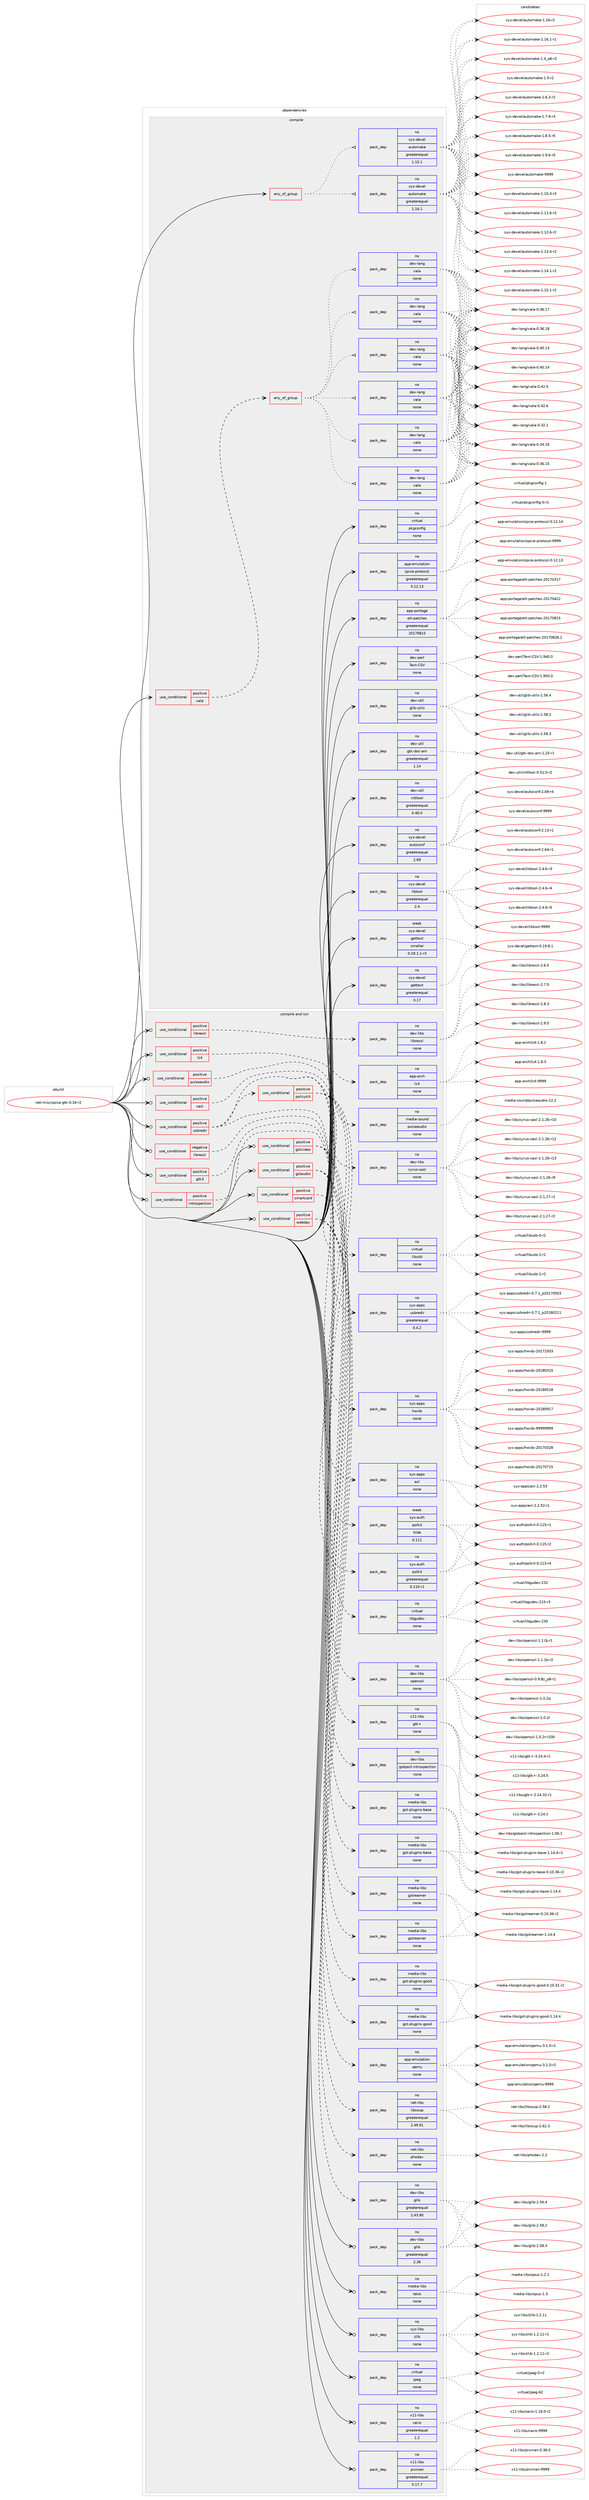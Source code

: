 digraph prolog {

# *************
# Graph options
# *************

newrank=true;
concentrate=true;
compound=true;
graph [rankdir=LR,fontname=Helvetica,fontsize=10,ranksep=1.5];#, ranksep=2.5, nodesep=0.2];
edge  [arrowhead=vee];
node  [fontname=Helvetica,fontsize=10];

# **********
# The ebuild
# **********

subgraph cluster_leftcol {
color=gray;
rank=same;
label=<<i>ebuild</i>>;
id [label="net-misc/spice-gtk-0.34-r2", color=red, width=4, href="../net-misc/spice-gtk-0.34-r2.svg"];
}

# ****************
# The dependencies
# ****************

subgraph cluster_midcol {
color=gray;
label=<<i>dependencies</i>>;
subgraph cluster_compile {
fillcolor="#eeeeee";
style=filled;
label=<<i>compile</i>>;
subgraph any26457 {
dependency1672396 [label=<<TABLE BORDER="0" CELLBORDER="1" CELLSPACING="0" CELLPADDING="4"><TR><TD CELLPADDING="10">any_of_group</TD></TR></TABLE>>, shape=none, color=red];subgraph pack1195784 {
dependency1672397 [label=<<TABLE BORDER="0" CELLBORDER="1" CELLSPACING="0" CELLPADDING="4" WIDTH="220"><TR><TD ROWSPAN="6" CELLPADDING="30">pack_dep</TD></TR><TR><TD WIDTH="110">no</TD></TR><TR><TD>sys-devel</TD></TR><TR><TD>automake</TD></TR><TR><TD>greaterequal</TD></TR><TR><TD>1.16.1</TD></TR></TABLE>>, shape=none, color=blue];
}
dependency1672396:e -> dependency1672397:w [weight=20,style="dotted",arrowhead="oinv"];
subgraph pack1195785 {
dependency1672398 [label=<<TABLE BORDER="0" CELLBORDER="1" CELLSPACING="0" CELLPADDING="4" WIDTH="220"><TR><TD ROWSPAN="6" CELLPADDING="30">pack_dep</TD></TR><TR><TD WIDTH="110">no</TD></TR><TR><TD>sys-devel</TD></TR><TR><TD>automake</TD></TR><TR><TD>greaterequal</TD></TR><TR><TD>1.15.1</TD></TR></TABLE>>, shape=none, color=blue];
}
dependency1672396:e -> dependency1672398:w [weight=20,style="dotted",arrowhead="oinv"];
}
id:e -> dependency1672396:w [weight=20,style="solid",arrowhead="vee"];
subgraph cond449325 {
dependency1672399 [label=<<TABLE BORDER="0" CELLBORDER="1" CELLSPACING="0" CELLPADDING="4"><TR><TD ROWSPAN="3" CELLPADDING="10">use_conditional</TD></TR><TR><TD>positive</TD></TR><TR><TD>vala</TD></TR></TABLE>>, shape=none, color=red];
subgraph any26458 {
dependency1672400 [label=<<TABLE BORDER="0" CELLBORDER="1" CELLSPACING="0" CELLPADDING="4"><TR><TD CELLPADDING="10">any_of_group</TD></TR></TABLE>>, shape=none, color=red];subgraph pack1195786 {
dependency1672401 [label=<<TABLE BORDER="0" CELLBORDER="1" CELLSPACING="0" CELLPADDING="4" WIDTH="220"><TR><TD ROWSPAN="6" CELLPADDING="30">pack_dep</TD></TR><TR><TD WIDTH="110">no</TD></TR><TR><TD>dev-lang</TD></TR><TR><TD>vala</TD></TR><TR><TD>none</TD></TR><TR><TD></TD></TR></TABLE>>, shape=none, color=blue];
}
dependency1672400:e -> dependency1672401:w [weight=20,style="dotted",arrowhead="oinv"];
subgraph pack1195787 {
dependency1672402 [label=<<TABLE BORDER="0" CELLBORDER="1" CELLSPACING="0" CELLPADDING="4" WIDTH="220"><TR><TD ROWSPAN="6" CELLPADDING="30">pack_dep</TD></TR><TR><TD WIDTH="110">no</TD></TR><TR><TD>dev-lang</TD></TR><TR><TD>vala</TD></TR><TR><TD>none</TD></TR><TR><TD></TD></TR></TABLE>>, shape=none, color=blue];
}
dependency1672400:e -> dependency1672402:w [weight=20,style="dotted",arrowhead="oinv"];
subgraph pack1195788 {
dependency1672403 [label=<<TABLE BORDER="0" CELLBORDER="1" CELLSPACING="0" CELLPADDING="4" WIDTH="220"><TR><TD ROWSPAN="6" CELLPADDING="30">pack_dep</TD></TR><TR><TD WIDTH="110">no</TD></TR><TR><TD>dev-lang</TD></TR><TR><TD>vala</TD></TR><TR><TD>none</TD></TR><TR><TD></TD></TR></TABLE>>, shape=none, color=blue];
}
dependency1672400:e -> dependency1672403:w [weight=20,style="dotted",arrowhead="oinv"];
subgraph pack1195789 {
dependency1672404 [label=<<TABLE BORDER="0" CELLBORDER="1" CELLSPACING="0" CELLPADDING="4" WIDTH="220"><TR><TD ROWSPAN="6" CELLPADDING="30">pack_dep</TD></TR><TR><TD WIDTH="110">no</TD></TR><TR><TD>dev-lang</TD></TR><TR><TD>vala</TD></TR><TR><TD>none</TD></TR><TR><TD></TD></TR></TABLE>>, shape=none, color=blue];
}
dependency1672400:e -> dependency1672404:w [weight=20,style="dotted",arrowhead="oinv"];
subgraph pack1195790 {
dependency1672405 [label=<<TABLE BORDER="0" CELLBORDER="1" CELLSPACING="0" CELLPADDING="4" WIDTH="220"><TR><TD ROWSPAN="6" CELLPADDING="30">pack_dep</TD></TR><TR><TD WIDTH="110">no</TD></TR><TR><TD>dev-lang</TD></TR><TR><TD>vala</TD></TR><TR><TD>none</TD></TR><TR><TD></TD></TR></TABLE>>, shape=none, color=blue];
}
dependency1672400:e -> dependency1672405:w [weight=20,style="dotted",arrowhead="oinv"];
subgraph pack1195791 {
dependency1672406 [label=<<TABLE BORDER="0" CELLBORDER="1" CELLSPACING="0" CELLPADDING="4" WIDTH="220"><TR><TD ROWSPAN="6" CELLPADDING="30">pack_dep</TD></TR><TR><TD WIDTH="110">no</TD></TR><TR><TD>dev-lang</TD></TR><TR><TD>vala</TD></TR><TR><TD>none</TD></TR><TR><TD></TD></TR></TABLE>>, shape=none, color=blue];
}
dependency1672400:e -> dependency1672406:w [weight=20,style="dotted",arrowhead="oinv"];
}
dependency1672399:e -> dependency1672400:w [weight=20,style="dashed",arrowhead="vee"];
}
id:e -> dependency1672399:w [weight=20,style="solid",arrowhead="vee"];
subgraph pack1195792 {
dependency1672407 [label=<<TABLE BORDER="0" CELLBORDER="1" CELLSPACING="0" CELLPADDING="4" WIDTH="220"><TR><TD ROWSPAN="6" CELLPADDING="30">pack_dep</TD></TR><TR><TD WIDTH="110">no</TD></TR><TR><TD>app-emulation</TD></TR><TR><TD>spice-protocol</TD></TR><TR><TD>greaterequal</TD></TR><TR><TD>0.12.13</TD></TR></TABLE>>, shape=none, color=blue];
}
id:e -> dependency1672407:w [weight=20,style="solid",arrowhead="vee"];
subgraph pack1195793 {
dependency1672408 [label=<<TABLE BORDER="0" CELLBORDER="1" CELLSPACING="0" CELLPADDING="4" WIDTH="220"><TR><TD ROWSPAN="6" CELLPADDING="30">pack_dep</TD></TR><TR><TD WIDTH="110">no</TD></TR><TR><TD>app-portage</TD></TR><TR><TD>elt-patches</TD></TR><TR><TD>greaterequal</TD></TR><TR><TD>20170815</TD></TR></TABLE>>, shape=none, color=blue];
}
id:e -> dependency1672408:w [weight=20,style="solid",arrowhead="vee"];
subgraph pack1195794 {
dependency1672409 [label=<<TABLE BORDER="0" CELLBORDER="1" CELLSPACING="0" CELLPADDING="4" WIDTH="220"><TR><TD ROWSPAN="6" CELLPADDING="30">pack_dep</TD></TR><TR><TD WIDTH="110">no</TD></TR><TR><TD>dev-perl</TD></TR><TR><TD>Text-CSV</TD></TR><TR><TD>none</TD></TR><TR><TD></TD></TR></TABLE>>, shape=none, color=blue];
}
id:e -> dependency1672409:w [weight=20,style="solid",arrowhead="vee"];
subgraph pack1195795 {
dependency1672410 [label=<<TABLE BORDER="0" CELLBORDER="1" CELLSPACING="0" CELLPADDING="4" WIDTH="220"><TR><TD ROWSPAN="6" CELLPADDING="30">pack_dep</TD></TR><TR><TD WIDTH="110">no</TD></TR><TR><TD>dev-util</TD></TR><TR><TD>glib-utils</TD></TR><TR><TD>none</TD></TR><TR><TD></TD></TR></TABLE>>, shape=none, color=blue];
}
id:e -> dependency1672410:w [weight=20,style="solid",arrowhead="vee"];
subgraph pack1195796 {
dependency1672411 [label=<<TABLE BORDER="0" CELLBORDER="1" CELLSPACING="0" CELLPADDING="4" WIDTH="220"><TR><TD ROWSPAN="6" CELLPADDING="30">pack_dep</TD></TR><TR><TD WIDTH="110">no</TD></TR><TR><TD>dev-util</TD></TR><TR><TD>gtk-doc-am</TD></TR><TR><TD>greaterequal</TD></TR><TR><TD>1.14</TD></TR></TABLE>>, shape=none, color=blue];
}
id:e -> dependency1672411:w [weight=20,style="solid",arrowhead="vee"];
subgraph pack1195797 {
dependency1672412 [label=<<TABLE BORDER="0" CELLBORDER="1" CELLSPACING="0" CELLPADDING="4" WIDTH="220"><TR><TD ROWSPAN="6" CELLPADDING="30">pack_dep</TD></TR><TR><TD WIDTH="110">no</TD></TR><TR><TD>dev-util</TD></TR><TR><TD>intltool</TD></TR><TR><TD>greaterequal</TD></TR><TR><TD>0.40.0</TD></TR></TABLE>>, shape=none, color=blue];
}
id:e -> dependency1672412:w [weight=20,style="solid",arrowhead="vee"];
subgraph pack1195798 {
dependency1672413 [label=<<TABLE BORDER="0" CELLBORDER="1" CELLSPACING="0" CELLPADDING="4" WIDTH="220"><TR><TD ROWSPAN="6" CELLPADDING="30">pack_dep</TD></TR><TR><TD WIDTH="110">no</TD></TR><TR><TD>sys-devel</TD></TR><TR><TD>autoconf</TD></TR><TR><TD>greaterequal</TD></TR><TR><TD>2.69</TD></TR></TABLE>>, shape=none, color=blue];
}
id:e -> dependency1672413:w [weight=20,style="solid",arrowhead="vee"];
subgraph pack1195799 {
dependency1672414 [label=<<TABLE BORDER="0" CELLBORDER="1" CELLSPACING="0" CELLPADDING="4" WIDTH="220"><TR><TD ROWSPAN="6" CELLPADDING="30">pack_dep</TD></TR><TR><TD WIDTH="110">no</TD></TR><TR><TD>sys-devel</TD></TR><TR><TD>gettext</TD></TR><TR><TD>greaterequal</TD></TR><TR><TD>0.17</TD></TR></TABLE>>, shape=none, color=blue];
}
id:e -> dependency1672414:w [weight=20,style="solid",arrowhead="vee"];
subgraph pack1195800 {
dependency1672415 [label=<<TABLE BORDER="0" CELLBORDER="1" CELLSPACING="0" CELLPADDING="4" WIDTH="220"><TR><TD ROWSPAN="6" CELLPADDING="30">pack_dep</TD></TR><TR><TD WIDTH="110">no</TD></TR><TR><TD>sys-devel</TD></TR><TR><TD>libtool</TD></TR><TR><TD>greaterequal</TD></TR><TR><TD>2.4</TD></TR></TABLE>>, shape=none, color=blue];
}
id:e -> dependency1672415:w [weight=20,style="solid",arrowhead="vee"];
subgraph pack1195801 {
dependency1672416 [label=<<TABLE BORDER="0" CELLBORDER="1" CELLSPACING="0" CELLPADDING="4" WIDTH="220"><TR><TD ROWSPAN="6" CELLPADDING="30">pack_dep</TD></TR><TR><TD WIDTH="110">no</TD></TR><TR><TD>virtual</TD></TR><TR><TD>pkgconfig</TD></TR><TR><TD>none</TD></TR><TR><TD></TD></TR></TABLE>>, shape=none, color=blue];
}
id:e -> dependency1672416:w [weight=20,style="solid",arrowhead="vee"];
subgraph pack1195802 {
dependency1672417 [label=<<TABLE BORDER="0" CELLBORDER="1" CELLSPACING="0" CELLPADDING="4" WIDTH="220"><TR><TD ROWSPAN="6" CELLPADDING="30">pack_dep</TD></TR><TR><TD WIDTH="110">weak</TD></TR><TR><TD>sys-devel</TD></TR><TR><TD>gettext</TD></TR><TR><TD>smaller</TD></TR><TR><TD>0.18.1.1-r3</TD></TR></TABLE>>, shape=none, color=blue];
}
id:e -> dependency1672417:w [weight=20,style="solid",arrowhead="vee"];
}
subgraph cluster_compileandrun {
fillcolor="#eeeeee";
style=filled;
label=<<i>compile and run</i>>;
subgraph cond449326 {
dependency1672418 [label=<<TABLE BORDER="0" CELLBORDER="1" CELLSPACING="0" CELLPADDING="4"><TR><TD ROWSPAN="3" CELLPADDING="10">use_conditional</TD></TR><TR><TD>negative</TD></TR><TR><TD>libressl</TD></TR></TABLE>>, shape=none, color=red];
subgraph pack1195803 {
dependency1672419 [label=<<TABLE BORDER="0" CELLBORDER="1" CELLSPACING="0" CELLPADDING="4" WIDTH="220"><TR><TD ROWSPAN="6" CELLPADDING="30">pack_dep</TD></TR><TR><TD WIDTH="110">no</TD></TR><TR><TD>dev-libs</TD></TR><TR><TD>openssl</TD></TR><TR><TD>none</TD></TR><TR><TD></TD></TR></TABLE>>, shape=none, color=blue];
}
dependency1672418:e -> dependency1672419:w [weight=20,style="dashed",arrowhead="vee"];
}
id:e -> dependency1672418:w [weight=20,style="solid",arrowhead="odotvee"];
subgraph cond449327 {
dependency1672420 [label=<<TABLE BORDER="0" CELLBORDER="1" CELLSPACING="0" CELLPADDING="4"><TR><TD ROWSPAN="3" CELLPADDING="10">use_conditional</TD></TR><TR><TD>positive</TD></TR><TR><TD>gstaudio</TD></TR></TABLE>>, shape=none, color=red];
subgraph pack1195804 {
dependency1672421 [label=<<TABLE BORDER="0" CELLBORDER="1" CELLSPACING="0" CELLPADDING="4" WIDTH="220"><TR><TD ROWSPAN="6" CELLPADDING="30">pack_dep</TD></TR><TR><TD WIDTH="110">no</TD></TR><TR><TD>media-libs</TD></TR><TR><TD>gstreamer</TD></TR><TR><TD>none</TD></TR><TR><TD></TD></TR></TABLE>>, shape=none, color=blue];
}
dependency1672420:e -> dependency1672421:w [weight=20,style="dashed",arrowhead="vee"];
subgraph pack1195805 {
dependency1672422 [label=<<TABLE BORDER="0" CELLBORDER="1" CELLSPACING="0" CELLPADDING="4" WIDTH="220"><TR><TD ROWSPAN="6" CELLPADDING="30">pack_dep</TD></TR><TR><TD WIDTH="110">no</TD></TR><TR><TD>media-libs</TD></TR><TR><TD>gst-plugins-base</TD></TR><TR><TD>none</TD></TR><TR><TD></TD></TR></TABLE>>, shape=none, color=blue];
}
dependency1672420:e -> dependency1672422:w [weight=20,style="dashed",arrowhead="vee"];
subgraph pack1195806 {
dependency1672423 [label=<<TABLE BORDER="0" CELLBORDER="1" CELLSPACING="0" CELLPADDING="4" WIDTH="220"><TR><TD ROWSPAN="6" CELLPADDING="30">pack_dep</TD></TR><TR><TD WIDTH="110">no</TD></TR><TR><TD>media-libs</TD></TR><TR><TD>gst-plugins-good</TD></TR><TR><TD>none</TD></TR><TR><TD></TD></TR></TABLE>>, shape=none, color=blue];
}
dependency1672420:e -> dependency1672423:w [weight=20,style="dashed",arrowhead="vee"];
}
id:e -> dependency1672420:w [weight=20,style="solid",arrowhead="odotvee"];
subgraph cond449328 {
dependency1672424 [label=<<TABLE BORDER="0" CELLBORDER="1" CELLSPACING="0" CELLPADDING="4"><TR><TD ROWSPAN="3" CELLPADDING="10">use_conditional</TD></TR><TR><TD>positive</TD></TR><TR><TD>gstvideo</TD></TR></TABLE>>, shape=none, color=red];
subgraph pack1195807 {
dependency1672425 [label=<<TABLE BORDER="0" CELLBORDER="1" CELLSPACING="0" CELLPADDING="4" WIDTH="220"><TR><TD ROWSPAN="6" CELLPADDING="30">pack_dep</TD></TR><TR><TD WIDTH="110">no</TD></TR><TR><TD>media-libs</TD></TR><TR><TD>gstreamer</TD></TR><TR><TD>none</TD></TR><TR><TD></TD></TR></TABLE>>, shape=none, color=blue];
}
dependency1672424:e -> dependency1672425:w [weight=20,style="dashed",arrowhead="vee"];
subgraph pack1195808 {
dependency1672426 [label=<<TABLE BORDER="0" CELLBORDER="1" CELLSPACING="0" CELLPADDING="4" WIDTH="220"><TR><TD ROWSPAN="6" CELLPADDING="30">pack_dep</TD></TR><TR><TD WIDTH="110">no</TD></TR><TR><TD>media-libs</TD></TR><TR><TD>gst-plugins-base</TD></TR><TR><TD>none</TD></TR><TR><TD></TD></TR></TABLE>>, shape=none, color=blue];
}
dependency1672424:e -> dependency1672426:w [weight=20,style="dashed",arrowhead="vee"];
subgraph pack1195809 {
dependency1672427 [label=<<TABLE BORDER="0" CELLBORDER="1" CELLSPACING="0" CELLPADDING="4" WIDTH="220"><TR><TD ROWSPAN="6" CELLPADDING="30">pack_dep</TD></TR><TR><TD WIDTH="110">no</TD></TR><TR><TD>media-libs</TD></TR><TR><TD>gst-plugins-good</TD></TR><TR><TD>none</TD></TR><TR><TD></TD></TR></TABLE>>, shape=none, color=blue];
}
dependency1672424:e -> dependency1672427:w [weight=20,style="dashed",arrowhead="vee"];
}
id:e -> dependency1672424:w [weight=20,style="solid",arrowhead="odotvee"];
subgraph cond449329 {
dependency1672428 [label=<<TABLE BORDER="0" CELLBORDER="1" CELLSPACING="0" CELLPADDING="4"><TR><TD ROWSPAN="3" CELLPADDING="10">use_conditional</TD></TR><TR><TD>positive</TD></TR><TR><TD>gtk3</TD></TR></TABLE>>, shape=none, color=red];
subgraph pack1195810 {
dependency1672429 [label=<<TABLE BORDER="0" CELLBORDER="1" CELLSPACING="0" CELLPADDING="4" WIDTH="220"><TR><TD ROWSPAN="6" CELLPADDING="30">pack_dep</TD></TR><TR><TD WIDTH="110">no</TD></TR><TR><TD>x11-libs</TD></TR><TR><TD>gtk+</TD></TR><TR><TD>none</TD></TR><TR><TD></TD></TR></TABLE>>, shape=none, color=blue];
}
dependency1672428:e -> dependency1672429:w [weight=20,style="dashed",arrowhead="vee"];
}
id:e -> dependency1672428:w [weight=20,style="solid",arrowhead="odotvee"];
subgraph cond449330 {
dependency1672430 [label=<<TABLE BORDER="0" CELLBORDER="1" CELLSPACING="0" CELLPADDING="4"><TR><TD ROWSPAN="3" CELLPADDING="10">use_conditional</TD></TR><TR><TD>positive</TD></TR><TR><TD>introspection</TD></TR></TABLE>>, shape=none, color=red];
subgraph pack1195811 {
dependency1672431 [label=<<TABLE BORDER="0" CELLBORDER="1" CELLSPACING="0" CELLPADDING="4" WIDTH="220"><TR><TD ROWSPAN="6" CELLPADDING="30">pack_dep</TD></TR><TR><TD WIDTH="110">no</TD></TR><TR><TD>dev-libs</TD></TR><TR><TD>gobject-introspection</TD></TR><TR><TD>none</TD></TR><TR><TD></TD></TR></TABLE>>, shape=none, color=blue];
}
dependency1672430:e -> dependency1672431:w [weight=20,style="dashed",arrowhead="vee"];
}
id:e -> dependency1672430:w [weight=20,style="solid",arrowhead="odotvee"];
subgraph cond449331 {
dependency1672432 [label=<<TABLE BORDER="0" CELLBORDER="1" CELLSPACING="0" CELLPADDING="4"><TR><TD ROWSPAN="3" CELLPADDING="10">use_conditional</TD></TR><TR><TD>positive</TD></TR><TR><TD>libressl</TD></TR></TABLE>>, shape=none, color=red];
subgraph pack1195812 {
dependency1672433 [label=<<TABLE BORDER="0" CELLBORDER="1" CELLSPACING="0" CELLPADDING="4" WIDTH="220"><TR><TD ROWSPAN="6" CELLPADDING="30">pack_dep</TD></TR><TR><TD WIDTH="110">no</TD></TR><TR><TD>dev-libs</TD></TR><TR><TD>libressl</TD></TR><TR><TD>none</TD></TR><TR><TD></TD></TR></TABLE>>, shape=none, color=blue];
}
dependency1672432:e -> dependency1672433:w [weight=20,style="dashed",arrowhead="vee"];
}
id:e -> dependency1672432:w [weight=20,style="solid",arrowhead="odotvee"];
subgraph cond449332 {
dependency1672434 [label=<<TABLE BORDER="0" CELLBORDER="1" CELLSPACING="0" CELLPADDING="4"><TR><TD ROWSPAN="3" CELLPADDING="10">use_conditional</TD></TR><TR><TD>positive</TD></TR><TR><TD>lz4</TD></TR></TABLE>>, shape=none, color=red];
subgraph pack1195813 {
dependency1672435 [label=<<TABLE BORDER="0" CELLBORDER="1" CELLSPACING="0" CELLPADDING="4" WIDTH="220"><TR><TD ROWSPAN="6" CELLPADDING="30">pack_dep</TD></TR><TR><TD WIDTH="110">no</TD></TR><TR><TD>app-arch</TD></TR><TR><TD>lz4</TD></TR><TR><TD>none</TD></TR><TR><TD></TD></TR></TABLE>>, shape=none, color=blue];
}
dependency1672434:e -> dependency1672435:w [weight=20,style="dashed",arrowhead="vee"];
}
id:e -> dependency1672434:w [weight=20,style="solid",arrowhead="odotvee"];
subgraph cond449333 {
dependency1672436 [label=<<TABLE BORDER="0" CELLBORDER="1" CELLSPACING="0" CELLPADDING="4"><TR><TD ROWSPAN="3" CELLPADDING="10">use_conditional</TD></TR><TR><TD>positive</TD></TR><TR><TD>pulseaudio</TD></TR></TABLE>>, shape=none, color=red];
subgraph pack1195814 {
dependency1672437 [label=<<TABLE BORDER="0" CELLBORDER="1" CELLSPACING="0" CELLPADDING="4" WIDTH="220"><TR><TD ROWSPAN="6" CELLPADDING="30">pack_dep</TD></TR><TR><TD WIDTH="110">no</TD></TR><TR><TD>media-sound</TD></TR><TR><TD>pulseaudio</TD></TR><TR><TD>none</TD></TR><TR><TD></TD></TR></TABLE>>, shape=none, color=blue];
}
dependency1672436:e -> dependency1672437:w [weight=20,style="dashed",arrowhead="vee"];
}
id:e -> dependency1672436:w [weight=20,style="solid",arrowhead="odotvee"];
subgraph cond449334 {
dependency1672438 [label=<<TABLE BORDER="0" CELLBORDER="1" CELLSPACING="0" CELLPADDING="4"><TR><TD ROWSPAN="3" CELLPADDING="10">use_conditional</TD></TR><TR><TD>positive</TD></TR><TR><TD>sasl</TD></TR></TABLE>>, shape=none, color=red];
subgraph pack1195815 {
dependency1672439 [label=<<TABLE BORDER="0" CELLBORDER="1" CELLSPACING="0" CELLPADDING="4" WIDTH="220"><TR><TD ROWSPAN="6" CELLPADDING="30">pack_dep</TD></TR><TR><TD WIDTH="110">no</TD></TR><TR><TD>dev-libs</TD></TR><TR><TD>cyrus-sasl</TD></TR><TR><TD>none</TD></TR><TR><TD></TD></TR></TABLE>>, shape=none, color=blue];
}
dependency1672438:e -> dependency1672439:w [weight=20,style="dashed",arrowhead="vee"];
}
id:e -> dependency1672438:w [weight=20,style="solid",arrowhead="odotvee"];
subgraph cond449335 {
dependency1672440 [label=<<TABLE BORDER="0" CELLBORDER="1" CELLSPACING="0" CELLPADDING="4"><TR><TD ROWSPAN="3" CELLPADDING="10">use_conditional</TD></TR><TR><TD>positive</TD></TR><TR><TD>smartcard</TD></TR></TABLE>>, shape=none, color=red];
subgraph pack1195816 {
dependency1672441 [label=<<TABLE BORDER="0" CELLBORDER="1" CELLSPACING="0" CELLPADDING="4" WIDTH="220"><TR><TD ROWSPAN="6" CELLPADDING="30">pack_dep</TD></TR><TR><TD WIDTH="110">no</TD></TR><TR><TD>app-emulation</TD></TR><TR><TD>qemu</TD></TR><TR><TD>none</TD></TR><TR><TD></TD></TR></TABLE>>, shape=none, color=blue];
}
dependency1672440:e -> dependency1672441:w [weight=20,style="dashed",arrowhead="vee"];
}
id:e -> dependency1672440:w [weight=20,style="solid",arrowhead="odotvee"];
subgraph cond449336 {
dependency1672442 [label=<<TABLE BORDER="0" CELLBORDER="1" CELLSPACING="0" CELLPADDING="4"><TR><TD ROWSPAN="3" CELLPADDING="10">use_conditional</TD></TR><TR><TD>positive</TD></TR><TR><TD>usbredir</TD></TR></TABLE>>, shape=none, color=red];
subgraph pack1195817 {
dependency1672443 [label=<<TABLE BORDER="0" CELLBORDER="1" CELLSPACING="0" CELLPADDING="4" WIDTH="220"><TR><TD ROWSPAN="6" CELLPADDING="30">pack_dep</TD></TR><TR><TD WIDTH="110">no</TD></TR><TR><TD>sys-apps</TD></TR><TR><TD>hwids</TD></TR><TR><TD>none</TD></TR><TR><TD></TD></TR></TABLE>>, shape=none, color=blue];
}
dependency1672442:e -> dependency1672443:w [weight=20,style="dashed",arrowhead="vee"];
subgraph pack1195818 {
dependency1672444 [label=<<TABLE BORDER="0" CELLBORDER="1" CELLSPACING="0" CELLPADDING="4" WIDTH="220"><TR><TD ROWSPAN="6" CELLPADDING="30">pack_dep</TD></TR><TR><TD WIDTH="110">no</TD></TR><TR><TD>sys-apps</TD></TR><TR><TD>usbredir</TD></TR><TR><TD>greaterequal</TD></TR><TR><TD>0.4.2</TD></TR></TABLE>>, shape=none, color=blue];
}
dependency1672442:e -> dependency1672444:w [weight=20,style="dashed",arrowhead="vee"];
subgraph pack1195819 {
dependency1672445 [label=<<TABLE BORDER="0" CELLBORDER="1" CELLSPACING="0" CELLPADDING="4" WIDTH="220"><TR><TD ROWSPAN="6" CELLPADDING="30">pack_dep</TD></TR><TR><TD WIDTH="110">no</TD></TR><TR><TD>virtual</TD></TR><TR><TD>libusb</TD></TR><TR><TD>none</TD></TR><TR><TD></TD></TR></TABLE>>, shape=none, color=blue];
}
dependency1672442:e -> dependency1672445:w [weight=20,style="dashed",arrowhead="vee"];
subgraph pack1195820 {
dependency1672446 [label=<<TABLE BORDER="0" CELLBORDER="1" CELLSPACING="0" CELLPADDING="4" WIDTH="220"><TR><TD ROWSPAN="6" CELLPADDING="30">pack_dep</TD></TR><TR><TD WIDTH="110">no</TD></TR><TR><TD>virtual</TD></TR><TR><TD>libgudev</TD></TR><TR><TD>none</TD></TR><TR><TD></TD></TR></TABLE>>, shape=none, color=blue];
}
dependency1672442:e -> dependency1672446:w [weight=20,style="dashed",arrowhead="vee"];
subgraph cond449337 {
dependency1672447 [label=<<TABLE BORDER="0" CELLBORDER="1" CELLSPACING="0" CELLPADDING="4"><TR><TD ROWSPAN="3" CELLPADDING="10">use_conditional</TD></TR><TR><TD>positive</TD></TR><TR><TD>policykit</TD></TR></TABLE>>, shape=none, color=red];
subgraph pack1195821 {
dependency1672448 [label=<<TABLE BORDER="0" CELLBORDER="1" CELLSPACING="0" CELLPADDING="4" WIDTH="220"><TR><TD ROWSPAN="6" CELLPADDING="30">pack_dep</TD></TR><TR><TD WIDTH="110">no</TD></TR><TR><TD>sys-apps</TD></TR><TR><TD>acl</TD></TR><TR><TD>none</TD></TR><TR><TD></TD></TR></TABLE>>, shape=none, color=blue];
}
dependency1672447:e -> dependency1672448:w [weight=20,style="dashed",arrowhead="vee"];
subgraph pack1195822 {
dependency1672449 [label=<<TABLE BORDER="0" CELLBORDER="1" CELLSPACING="0" CELLPADDING="4" WIDTH="220"><TR><TD ROWSPAN="6" CELLPADDING="30">pack_dep</TD></TR><TR><TD WIDTH="110">no</TD></TR><TR><TD>sys-auth</TD></TR><TR><TD>polkit</TD></TR><TR><TD>greaterequal</TD></TR><TR><TD>0.110-r1</TD></TR></TABLE>>, shape=none, color=blue];
}
dependency1672447:e -> dependency1672449:w [weight=20,style="dashed",arrowhead="vee"];
subgraph pack1195823 {
dependency1672450 [label=<<TABLE BORDER="0" CELLBORDER="1" CELLSPACING="0" CELLPADDING="4" WIDTH="220"><TR><TD ROWSPAN="6" CELLPADDING="30">pack_dep</TD></TR><TR><TD WIDTH="110">weak</TD></TR><TR><TD>sys-auth</TD></TR><TR><TD>polkit</TD></TR><TR><TD>tilde</TD></TR><TR><TD>0.111</TD></TR></TABLE>>, shape=none, color=blue];
}
dependency1672447:e -> dependency1672450:w [weight=20,style="dashed",arrowhead="vee"];
}
dependency1672442:e -> dependency1672447:w [weight=20,style="dashed",arrowhead="vee"];
}
id:e -> dependency1672442:w [weight=20,style="solid",arrowhead="odotvee"];
subgraph cond449338 {
dependency1672451 [label=<<TABLE BORDER="0" CELLBORDER="1" CELLSPACING="0" CELLPADDING="4"><TR><TD ROWSPAN="3" CELLPADDING="10">use_conditional</TD></TR><TR><TD>positive</TD></TR><TR><TD>webdav</TD></TR></TABLE>>, shape=none, color=red];
subgraph pack1195824 {
dependency1672452 [label=<<TABLE BORDER="0" CELLBORDER="1" CELLSPACING="0" CELLPADDING="4" WIDTH="220"><TR><TD ROWSPAN="6" CELLPADDING="30">pack_dep</TD></TR><TR><TD WIDTH="110">no</TD></TR><TR><TD>net-libs</TD></TR><TR><TD>phodav</TD></TR><TR><TD>none</TD></TR><TR><TD></TD></TR></TABLE>>, shape=none, color=blue];
}
dependency1672451:e -> dependency1672452:w [weight=20,style="dashed",arrowhead="vee"];
subgraph pack1195825 {
dependency1672453 [label=<<TABLE BORDER="0" CELLBORDER="1" CELLSPACING="0" CELLPADDING="4" WIDTH="220"><TR><TD ROWSPAN="6" CELLPADDING="30">pack_dep</TD></TR><TR><TD WIDTH="110">no</TD></TR><TR><TD>dev-libs</TD></TR><TR><TD>glib</TD></TR><TR><TD>greaterequal</TD></TR><TR><TD>2.43.90</TD></TR></TABLE>>, shape=none, color=blue];
}
dependency1672451:e -> dependency1672453:w [weight=20,style="dashed",arrowhead="vee"];
subgraph pack1195826 {
dependency1672454 [label=<<TABLE BORDER="0" CELLBORDER="1" CELLSPACING="0" CELLPADDING="4" WIDTH="220"><TR><TD ROWSPAN="6" CELLPADDING="30">pack_dep</TD></TR><TR><TD WIDTH="110">no</TD></TR><TR><TD>net-libs</TD></TR><TR><TD>libsoup</TD></TR><TR><TD>greaterequal</TD></TR><TR><TD>2.49.91</TD></TR></TABLE>>, shape=none, color=blue];
}
dependency1672451:e -> dependency1672454:w [weight=20,style="dashed",arrowhead="vee"];
}
id:e -> dependency1672451:w [weight=20,style="solid",arrowhead="odotvee"];
subgraph pack1195827 {
dependency1672455 [label=<<TABLE BORDER="0" CELLBORDER="1" CELLSPACING="0" CELLPADDING="4" WIDTH="220"><TR><TD ROWSPAN="6" CELLPADDING="30">pack_dep</TD></TR><TR><TD WIDTH="110">no</TD></TR><TR><TD>dev-libs</TD></TR><TR><TD>glib</TD></TR><TR><TD>greaterequal</TD></TR><TR><TD>2.36</TD></TR></TABLE>>, shape=none, color=blue];
}
id:e -> dependency1672455:w [weight=20,style="solid",arrowhead="odotvee"];
subgraph pack1195828 {
dependency1672456 [label=<<TABLE BORDER="0" CELLBORDER="1" CELLSPACING="0" CELLPADDING="4" WIDTH="220"><TR><TD ROWSPAN="6" CELLPADDING="30">pack_dep</TD></TR><TR><TD WIDTH="110">no</TD></TR><TR><TD>media-libs</TD></TR><TR><TD>opus</TD></TR><TR><TD>none</TD></TR><TR><TD></TD></TR></TABLE>>, shape=none, color=blue];
}
id:e -> dependency1672456:w [weight=20,style="solid",arrowhead="odotvee"];
subgraph pack1195829 {
dependency1672457 [label=<<TABLE BORDER="0" CELLBORDER="1" CELLSPACING="0" CELLPADDING="4" WIDTH="220"><TR><TD ROWSPAN="6" CELLPADDING="30">pack_dep</TD></TR><TR><TD WIDTH="110">no</TD></TR><TR><TD>sys-libs</TD></TR><TR><TD>zlib</TD></TR><TR><TD>none</TD></TR><TR><TD></TD></TR></TABLE>>, shape=none, color=blue];
}
id:e -> dependency1672457:w [weight=20,style="solid",arrowhead="odotvee"];
subgraph pack1195830 {
dependency1672458 [label=<<TABLE BORDER="0" CELLBORDER="1" CELLSPACING="0" CELLPADDING="4" WIDTH="220"><TR><TD ROWSPAN="6" CELLPADDING="30">pack_dep</TD></TR><TR><TD WIDTH="110">no</TD></TR><TR><TD>virtual</TD></TR><TR><TD>jpeg</TD></TR><TR><TD>none</TD></TR><TR><TD></TD></TR></TABLE>>, shape=none, color=blue];
}
id:e -> dependency1672458:w [weight=20,style="solid",arrowhead="odotvee"];
subgraph pack1195831 {
dependency1672459 [label=<<TABLE BORDER="0" CELLBORDER="1" CELLSPACING="0" CELLPADDING="4" WIDTH="220"><TR><TD ROWSPAN="6" CELLPADDING="30">pack_dep</TD></TR><TR><TD WIDTH="110">no</TD></TR><TR><TD>x11-libs</TD></TR><TR><TD>cairo</TD></TR><TR><TD>greaterequal</TD></TR><TR><TD>1.2</TD></TR></TABLE>>, shape=none, color=blue];
}
id:e -> dependency1672459:w [weight=20,style="solid",arrowhead="odotvee"];
subgraph pack1195832 {
dependency1672460 [label=<<TABLE BORDER="0" CELLBORDER="1" CELLSPACING="0" CELLPADDING="4" WIDTH="220"><TR><TD ROWSPAN="6" CELLPADDING="30">pack_dep</TD></TR><TR><TD WIDTH="110">no</TD></TR><TR><TD>x11-libs</TD></TR><TR><TD>pixman</TD></TR><TR><TD>greaterequal</TD></TR><TR><TD>0.17.7</TD></TR></TABLE>>, shape=none, color=blue];
}
id:e -> dependency1672460:w [weight=20,style="solid",arrowhead="odotvee"];
}
subgraph cluster_run {
fillcolor="#eeeeee";
style=filled;
label=<<i>run</i>>;
}
}

# **************
# The candidates
# **************

subgraph cluster_choices {
rank=same;
color=gray;
label=<<i>candidates</i>>;

subgraph choice1195784 {
color=black;
nodesep=1;
choice11512111545100101118101108479711711611110997107101454946494846514511451 [label="sys-devel/automake-1.10.3-r3", color=red, width=4,href="../sys-devel/automake-1.10.3-r3.svg"];
choice11512111545100101118101108479711711611110997107101454946494946544511451 [label="sys-devel/automake-1.11.6-r3", color=red, width=4,href="../sys-devel/automake-1.11.6-r3.svg"];
choice11512111545100101118101108479711711611110997107101454946495046544511450 [label="sys-devel/automake-1.12.6-r2", color=red, width=4,href="../sys-devel/automake-1.12.6-r2.svg"];
choice11512111545100101118101108479711711611110997107101454946495146524511450 [label="sys-devel/automake-1.13.4-r2", color=red, width=4,href="../sys-devel/automake-1.13.4-r2.svg"];
choice11512111545100101118101108479711711611110997107101454946495246494511450 [label="sys-devel/automake-1.14.1-r2", color=red, width=4,href="../sys-devel/automake-1.14.1-r2.svg"];
choice11512111545100101118101108479711711611110997107101454946495346494511450 [label="sys-devel/automake-1.15.1-r2", color=red, width=4,href="../sys-devel/automake-1.15.1-r2.svg"];
choice1151211154510010111810110847971171161111099710710145494649544511450 [label="sys-devel/automake-1.16-r2", color=red, width=4,href="../sys-devel/automake-1.16-r2.svg"];
choice11512111545100101118101108479711711611110997107101454946495446494511449 [label="sys-devel/automake-1.16.1-r1", color=red, width=4,href="../sys-devel/automake-1.16.1-r1.svg"];
choice115121115451001011181011084797117116111109971071014549465295112544511450 [label="sys-devel/automake-1.4_p6-r2", color=red, width=4,href="../sys-devel/automake-1.4_p6-r2.svg"];
choice11512111545100101118101108479711711611110997107101454946534511450 [label="sys-devel/automake-1.5-r2", color=red, width=4,href="../sys-devel/automake-1.5-r2.svg"];
choice115121115451001011181011084797117116111109971071014549465446514511450 [label="sys-devel/automake-1.6.3-r2", color=red, width=4,href="../sys-devel/automake-1.6.3-r2.svg"];
choice115121115451001011181011084797117116111109971071014549465546574511451 [label="sys-devel/automake-1.7.9-r3", color=red, width=4,href="../sys-devel/automake-1.7.9-r3.svg"];
choice115121115451001011181011084797117116111109971071014549465646534511453 [label="sys-devel/automake-1.8.5-r5", color=red, width=4,href="../sys-devel/automake-1.8.5-r5.svg"];
choice115121115451001011181011084797117116111109971071014549465746544511453 [label="sys-devel/automake-1.9.6-r5", color=red, width=4,href="../sys-devel/automake-1.9.6-r5.svg"];
choice115121115451001011181011084797117116111109971071014557575757 [label="sys-devel/automake-9999", color=red, width=4,href="../sys-devel/automake-9999.svg"];
dependency1672397:e -> choice11512111545100101118101108479711711611110997107101454946494846514511451:w [style=dotted,weight="100"];
dependency1672397:e -> choice11512111545100101118101108479711711611110997107101454946494946544511451:w [style=dotted,weight="100"];
dependency1672397:e -> choice11512111545100101118101108479711711611110997107101454946495046544511450:w [style=dotted,weight="100"];
dependency1672397:e -> choice11512111545100101118101108479711711611110997107101454946495146524511450:w [style=dotted,weight="100"];
dependency1672397:e -> choice11512111545100101118101108479711711611110997107101454946495246494511450:w [style=dotted,weight="100"];
dependency1672397:e -> choice11512111545100101118101108479711711611110997107101454946495346494511450:w [style=dotted,weight="100"];
dependency1672397:e -> choice1151211154510010111810110847971171161111099710710145494649544511450:w [style=dotted,weight="100"];
dependency1672397:e -> choice11512111545100101118101108479711711611110997107101454946495446494511449:w [style=dotted,weight="100"];
dependency1672397:e -> choice115121115451001011181011084797117116111109971071014549465295112544511450:w [style=dotted,weight="100"];
dependency1672397:e -> choice11512111545100101118101108479711711611110997107101454946534511450:w [style=dotted,weight="100"];
dependency1672397:e -> choice115121115451001011181011084797117116111109971071014549465446514511450:w [style=dotted,weight="100"];
dependency1672397:e -> choice115121115451001011181011084797117116111109971071014549465546574511451:w [style=dotted,weight="100"];
dependency1672397:e -> choice115121115451001011181011084797117116111109971071014549465646534511453:w [style=dotted,weight="100"];
dependency1672397:e -> choice115121115451001011181011084797117116111109971071014549465746544511453:w [style=dotted,weight="100"];
dependency1672397:e -> choice115121115451001011181011084797117116111109971071014557575757:w [style=dotted,weight="100"];
}
subgraph choice1195785 {
color=black;
nodesep=1;
choice11512111545100101118101108479711711611110997107101454946494846514511451 [label="sys-devel/automake-1.10.3-r3", color=red, width=4,href="../sys-devel/automake-1.10.3-r3.svg"];
choice11512111545100101118101108479711711611110997107101454946494946544511451 [label="sys-devel/automake-1.11.6-r3", color=red, width=4,href="../sys-devel/automake-1.11.6-r3.svg"];
choice11512111545100101118101108479711711611110997107101454946495046544511450 [label="sys-devel/automake-1.12.6-r2", color=red, width=4,href="../sys-devel/automake-1.12.6-r2.svg"];
choice11512111545100101118101108479711711611110997107101454946495146524511450 [label="sys-devel/automake-1.13.4-r2", color=red, width=4,href="../sys-devel/automake-1.13.4-r2.svg"];
choice11512111545100101118101108479711711611110997107101454946495246494511450 [label="sys-devel/automake-1.14.1-r2", color=red, width=4,href="../sys-devel/automake-1.14.1-r2.svg"];
choice11512111545100101118101108479711711611110997107101454946495346494511450 [label="sys-devel/automake-1.15.1-r2", color=red, width=4,href="../sys-devel/automake-1.15.1-r2.svg"];
choice1151211154510010111810110847971171161111099710710145494649544511450 [label="sys-devel/automake-1.16-r2", color=red, width=4,href="../sys-devel/automake-1.16-r2.svg"];
choice11512111545100101118101108479711711611110997107101454946495446494511449 [label="sys-devel/automake-1.16.1-r1", color=red, width=4,href="../sys-devel/automake-1.16.1-r1.svg"];
choice115121115451001011181011084797117116111109971071014549465295112544511450 [label="sys-devel/automake-1.4_p6-r2", color=red, width=4,href="../sys-devel/automake-1.4_p6-r2.svg"];
choice11512111545100101118101108479711711611110997107101454946534511450 [label="sys-devel/automake-1.5-r2", color=red, width=4,href="../sys-devel/automake-1.5-r2.svg"];
choice115121115451001011181011084797117116111109971071014549465446514511450 [label="sys-devel/automake-1.6.3-r2", color=red, width=4,href="../sys-devel/automake-1.6.3-r2.svg"];
choice115121115451001011181011084797117116111109971071014549465546574511451 [label="sys-devel/automake-1.7.9-r3", color=red, width=4,href="../sys-devel/automake-1.7.9-r3.svg"];
choice115121115451001011181011084797117116111109971071014549465646534511453 [label="sys-devel/automake-1.8.5-r5", color=red, width=4,href="../sys-devel/automake-1.8.5-r5.svg"];
choice115121115451001011181011084797117116111109971071014549465746544511453 [label="sys-devel/automake-1.9.6-r5", color=red, width=4,href="../sys-devel/automake-1.9.6-r5.svg"];
choice115121115451001011181011084797117116111109971071014557575757 [label="sys-devel/automake-9999", color=red, width=4,href="../sys-devel/automake-9999.svg"];
dependency1672398:e -> choice11512111545100101118101108479711711611110997107101454946494846514511451:w [style=dotted,weight="100"];
dependency1672398:e -> choice11512111545100101118101108479711711611110997107101454946494946544511451:w [style=dotted,weight="100"];
dependency1672398:e -> choice11512111545100101118101108479711711611110997107101454946495046544511450:w [style=dotted,weight="100"];
dependency1672398:e -> choice11512111545100101118101108479711711611110997107101454946495146524511450:w [style=dotted,weight="100"];
dependency1672398:e -> choice11512111545100101118101108479711711611110997107101454946495246494511450:w [style=dotted,weight="100"];
dependency1672398:e -> choice11512111545100101118101108479711711611110997107101454946495346494511450:w [style=dotted,weight="100"];
dependency1672398:e -> choice1151211154510010111810110847971171161111099710710145494649544511450:w [style=dotted,weight="100"];
dependency1672398:e -> choice11512111545100101118101108479711711611110997107101454946495446494511449:w [style=dotted,weight="100"];
dependency1672398:e -> choice115121115451001011181011084797117116111109971071014549465295112544511450:w [style=dotted,weight="100"];
dependency1672398:e -> choice11512111545100101118101108479711711611110997107101454946534511450:w [style=dotted,weight="100"];
dependency1672398:e -> choice115121115451001011181011084797117116111109971071014549465446514511450:w [style=dotted,weight="100"];
dependency1672398:e -> choice115121115451001011181011084797117116111109971071014549465546574511451:w [style=dotted,weight="100"];
dependency1672398:e -> choice115121115451001011181011084797117116111109971071014549465646534511453:w [style=dotted,weight="100"];
dependency1672398:e -> choice115121115451001011181011084797117116111109971071014549465746544511453:w [style=dotted,weight="100"];
dependency1672398:e -> choice115121115451001011181011084797117116111109971071014557575757:w [style=dotted,weight="100"];
}
subgraph choice1195786 {
color=black;
nodesep=1;
choice100101118451089711010347118971089745484651504649 [label="dev-lang/vala-0.32.1", color=red, width=4,href="../dev-lang/vala-0.32.1.svg"];
choice10010111845108971101034711897108974548465152464954 [label="dev-lang/vala-0.34.16", color=red, width=4,href="../dev-lang/vala-0.34.16.svg"];
choice10010111845108971101034711897108974548465154464953 [label="dev-lang/vala-0.36.15", color=red, width=4,href="../dev-lang/vala-0.36.15.svg"];
choice10010111845108971101034711897108974548465154464955 [label="dev-lang/vala-0.36.17", color=red, width=4,href="../dev-lang/vala-0.36.17.svg"];
choice10010111845108971101034711897108974548465154464956 [label="dev-lang/vala-0.36.18", color=red, width=4,href="../dev-lang/vala-0.36.18.svg"];
choice10010111845108971101034711897108974548465248464951 [label="dev-lang/vala-0.40.13", color=red, width=4,href="../dev-lang/vala-0.40.13.svg"];
choice10010111845108971101034711897108974548465248464952 [label="dev-lang/vala-0.40.14", color=red, width=4,href="../dev-lang/vala-0.40.14.svg"];
choice100101118451089711010347118971089745484652504653 [label="dev-lang/vala-0.42.5", color=red, width=4,href="../dev-lang/vala-0.42.5.svg"];
choice100101118451089711010347118971089745484652504654 [label="dev-lang/vala-0.42.6", color=red, width=4,href="../dev-lang/vala-0.42.6.svg"];
dependency1672401:e -> choice100101118451089711010347118971089745484651504649:w [style=dotted,weight="100"];
dependency1672401:e -> choice10010111845108971101034711897108974548465152464954:w [style=dotted,weight="100"];
dependency1672401:e -> choice10010111845108971101034711897108974548465154464953:w [style=dotted,weight="100"];
dependency1672401:e -> choice10010111845108971101034711897108974548465154464955:w [style=dotted,weight="100"];
dependency1672401:e -> choice10010111845108971101034711897108974548465154464956:w [style=dotted,weight="100"];
dependency1672401:e -> choice10010111845108971101034711897108974548465248464951:w [style=dotted,weight="100"];
dependency1672401:e -> choice10010111845108971101034711897108974548465248464952:w [style=dotted,weight="100"];
dependency1672401:e -> choice100101118451089711010347118971089745484652504653:w [style=dotted,weight="100"];
dependency1672401:e -> choice100101118451089711010347118971089745484652504654:w [style=dotted,weight="100"];
}
subgraph choice1195787 {
color=black;
nodesep=1;
choice100101118451089711010347118971089745484651504649 [label="dev-lang/vala-0.32.1", color=red, width=4,href="../dev-lang/vala-0.32.1.svg"];
choice10010111845108971101034711897108974548465152464954 [label="dev-lang/vala-0.34.16", color=red, width=4,href="../dev-lang/vala-0.34.16.svg"];
choice10010111845108971101034711897108974548465154464953 [label="dev-lang/vala-0.36.15", color=red, width=4,href="../dev-lang/vala-0.36.15.svg"];
choice10010111845108971101034711897108974548465154464955 [label="dev-lang/vala-0.36.17", color=red, width=4,href="../dev-lang/vala-0.36.17.svg"];
choice10010111845108971101034711897108974548465154464956 [label="dev-lang/vala-0.36.18", color=red, width=4,href="../dev-lang/vala-0.36.18.svg"];
choice10010111845108971101034711897108974548465248464951 [label="dev-lang/vala-0.40.13", color=red, width=4,href="../dev-lang/vala-0.40.13.svg"];
choice10010111845108971101034711897108974548465248464952 [label="dev-lang/vala-0.40.14", color=red, width=4,href="../dev-lang/vala-0.40.14.svg"];
choice100101118451089711010347118971089745484652504653 [label="dev-lang/vala-0.42.5", color=red, width=4,href="../dev-lang/vala-0.42.5.svg"];
choice100101118451089711010347118971089745484652504654 [label="dev-lang/vala-0.42.6", color=red, width=4,href="../dev-lang/vala-0.42.6.svg"];
dependency1672402:e -> choice100101118451089711010347118971089745484651504649:w [style=dotted,weight="100"];
dependency1672402:e -> choice10010111845108971101034711897108974548465152464954:w [style=dotted,weight="100"];
dependency1672402:e -> choice10010111845108971101034711897108974548465154464953:w [style=dotted,weight="100"];
dependency1672402:e -> choice10010111845108971101034711897108974548465154464955:w [style=dotted,weight="100"];
dependency1672402:e -> choice10010111845108971101034711897108974548465154464956:w [style=dotted,weight="100"];
dependency1672402:e -> choice10010111845108971101034711897108974548465248464951:w [style=dotted,weight="100"];
dependency1672402:e -> choice10010111845108971101034711897108974548465248464952:w [style=dotted,weight="100"];
dependency1672402:e -> choice100101118451089711010347118971089745484652504653:w [style=dotted,weight="100"];
dependency1672402:e -> choice100101118451089711010347118971089745484652504654:w [style=dotted,weight="100"];
}
subgraph choice1195788 {
color=black;
nodesep=1;
choice100101118451089711010347118971089745484651504649 [label="dev-lang/vala-0.32.1", color=red, width=4,href="../dev-lang/vala-0.32.1.svg"];
choice10010111845108971101034711897108974548465152464954 [label="dev-lang/vala-0.34.16", color=red, width=4,href="../dev-lang/vala-0.34.16.svg"];
choice10010111845108971101034711897108974548465154464953 [label="dev-lang/vala-0.36.15", color=red, width=4,href="../dev-lang/vala-0.36.15.svg"];
choice10010111845108971101034711897108974548465154464955 [label="dev-lang/vala-0.36.17", color=red, width=4,href="../dev-lang/vala-0.36.17.svg"];
choice10010111845108971101034711897108974548465154464956 [label="dev-lang/vala-0.36.18", color=red, width=4,href="../dev-lang/vala-0.36.18.svg"];
choice10010111845108971101034711897108974548465248464951 [label="dev-lang/vala-0.40.13", color=red, width=4,href="../dev-lang/vala-0.40.13.svg"];
choice10010111845108971101034711897108974548465248464952 [label="dev-lang/vala-0.40.14", color=red, width=4,href="../dev-lang/vala-0.40.14.svg"];
choice100101118451089711010347118971089745484652504653 [label="dev-lang/vala-0.42.5", color=red, width=4,href="../dev-lang/vala-0.42.5.svg"];
choice100101118451089711010347118971089745484652504654 [label="dev-lang/vala-0.42.6", color=red, width=4,href="../dev-lang/vala-0.42.6.svg"];
dependency1672403:e -> choice100101118451089711010347118971089745484651504649:w [style=dotted,weight="100"];
dependency1672403:e -> choice10010111845108971101034711897108974548465152464954:w [style=dotted,weight="100"];
dependency1672403:e -> choice10010111845108971101034711897108974548465154464953:w [style=dotted,weight="100"];
dependency1672403:e -> choice10010111845108971101034711897108974548465154464955:w [style=dotted,weight="100"];
dependency1672403:e -> choice10010111845108971101034711897108974548465154464956:w [style=dotted,weight="100"];
dependency1672403:e -> choice10010111845108971101034711897108974548465248464951:w [style=dotted,weight="100"];
dependency1672403:e -> choice10010111845108971101034711897108974548465248464952:w [style=dotted,weight="100"];
dependency1672403:e -> choice100101118451089711010347118971089745484652504653:w [style=dotted,weight="100"];
dependency1672403:e -> choice100101118451089711010347118971089745484652504654:w [style=dotted,weight="100"];
}
subgraph choice1195789 {
color=black;
nodesep=1;
choice100101118451089711010347118971089745484651504649 [label="dev-lang/vala-0.32.1", color=red, width=4,href="../dev-lang/vala-0.32.1.svg"];
choice10010111845108971101034711897108974548465152464954 [label="dev-lang/vala-0.34.16", color=red, width=4,href="../dev-lang/vala-0.34.16.svg"];
choice10010111845108971101034711897108974548465154464953 [label="dev-lang/vala-0.36.15", color=red, width=4,href="../dev-lang/vala-0.36.15.svg"];
choice10010111845108971101034711897108974548465154464955 [label="dev-lang/vala-0.36.17", color=red, width=4,href="../dev-lang/vala-0.36.17.svg"];
choice10010111845108971101034711897108974548465154464956 [label="dev-lang/vala-0.36.18", color=red, width=4,href="../dev-lang/vala-0.36.18.svg"];
choice10010111845108971101034711897108974548465248464951 [label="dev-lang/vala-0.40.13", color=red, width=4,href="../dev-lang/vala-0.40.13.svg"];
choice10010111845108971101034711897108974548465248464952 [label="dev-lang/vala-0.40.14", color=red, width=4,href="../dev-lang/vala-0.40.14.svg"];
choice100101118451089711010347118971089745484652504653 [label="dev-lang/vala-0.42.5", color=red, width=4,href="../dev-lang/vala-0.42.5.svg"];
choice100101118451089711010347118971089745484652504654 [label="dev-lang/vala-0.42.6", color=red, width=4,href="../dev-lang/vala-0.42.6.svg"];
dependency1672404:e -> choice100101118451089711010347118971089745484651504649:w [style=dotted,weight="100"];
dependency1672404:e -> choice10010111845108971101034711897108974548465152464954:w [style=dotted,weight="100"];
dependency1672404:e -> choice10010111845108971101034711897108974548465154464953:w [style=dotted,weight="100"];
dependency1672404:e -> choice10010111845108971101034711897108974548465154464955:w [style=dotted,weight="100"];
dependency1672404:e -> choice10010111845108971101034711897108974548465154464956:w [style=dotted,weight="100"];
dependency1672404:e -> choice10010111845108971101034711897108974548465248464951:w [style=dotted,weight="100"];
dependency1672404:e -> choice10010111845108971101034711897108974548465248464952:w [style=dotted,weight="100"];
dependency1672404:e -> choice100101118451089711010347118971089745484652504653:w [style=dotted,weight="100"];
dependency1672404:e -> choice100101118451089711010347118971089745484652504654:w [style=dotted,weight="100"];
}
subgraph choice1195790 {
color=black;
nodesep=1;
choice100101118451089711010347118971089745484651504649 [label="dev-lang/vala-0.32.1", color=red, width=4,href="../dev-lang/vala-0.32.1.svg"];
choice10010111845108971101034711897108974548465152464954 [label="dev-lang/vala-0.34.16", color=red, width=4,href="../dev-lang/vala-0.34.16.svg"];
choice10010111845108971101034711897108974548465154464953 [label="dev-lang/vala-0.36.15", color=red, width=4,href="../dev-lang/vala-0.36.15.svg"];
choice10010111845108971101034711897108974548465154464955 [label="dev-lang/vala-0.36.17", color=red, width=4,href="../dev-lang/vala-0.36.17.svg"];
choice10010111845108971101034711897108974548465154464956 [label="dev-lang/vala-0.36.18", color=red, width=4,href="../dev-lang/vala-0.36.18.svg"];
choice10010111845108971101034711897108974548465248464951 [label="dev-lang/vala-0.40.13", color=red, width=4,href="../dev-lang/vala-0.40.13.svg"];
choice10010111845108971101034711897108974548465248464952 [label="dev-lang/vala-0.40.14", color=red, width=4,href="../dev-lang/vala-0.40.14.svg"];
choice100101118451089711010347118971089745484652504653 [label="dev-lang/vala-0.42.5", color=red, width=4,href="../dev-lang/vala-0.42.5.svg"];
choice100101118451089711010347118971089745484652504654 [label="dev-lang/vala-0.42.6", color=red, width=4,href="../dev-lang/vala-0.42.6.svg"];
dependency1672405:e -> choice100101118451089711010347118971089745484651504649:w [style=dotted,weight="100"];
dependency1672405:e -> choice10010111845108971101034711897108974548465152464954:w [style=dotted,weight="100"];
dependency1672405:e -> choice10010111845108971101034711897108974548465154464953:w [style=dotted,weight="100"];
dependency1672405:e -> choice10010111845108971101034711897108974548465154464955:w [style=dotted,weight="100"];
dependency1672405:e -> choice10010111845108971101034711897108974548465154464956:w [style=dotted,weight="100"];
dependency1672405:e -> choice10010111845108971101034711897108974548465248464951:w [style=dotted,weight="100"];
dependency1672405:e -> choice10010111845108971101034711897108974548465248464952:w [style=dotted,weight="100"];
dependency1672405:e -> choice100101118451089711010347118971089745484652504653:w [style=dotted,weight="100"];
dependency1672405:e -> choice100101118451089711010347118971089745484652504654:w [style=dotted,weight="100"];
}
subgraph choice1195791 {
color=black;
nodesep=1;
choice100101118451089711010347118971089745484651504649 [label="dev-lang/vala-0.32.1", color=red, width=4,href="../dev-lang/vala-0.32.1.svg"];
choice10010111845108971101034711897108974548465152464954 [label="dev-lang/vala-0.34.16", color=red, width=4,href="../dev-lang/vala-0.34.16.svg"];
choice10010111845108971101034711897108974548465154464953 [label="dev-lang/vala-0.36.15", color=red, width=4,href="../dev-lang/vala-0.36.15.svg"];
choice10010111845108971101034711897108974548465154464955 [label="dev-lang/vala-0.36.17", color=red, width=4,href="../dev-lang/vala-0.36.17.svg"];
choice10010111845108971101034711897108974548465154464956 [label="dev-lang/vala-0.36.18", color=red, width=4,href="../dev-lang/vala-0.36.18.svg"];
choice10010111845108971101034711897108974548465248464951 [label="dev-lang/vala-0.40.13", color=red, width=4,href="../dev-lang/vala-0.40.13.svg"];
choice10010111845108971101034711897108974548465248464952 [label="dev-lang/vala-0.40.14", color=red, width=4,href="../dev-lang/vala-0.40.14.svg"];
choice100101118451089711010347118971089745484652504653 [label="dev-lang/vala-0.42.5", color=red, width=4,href="../dev-lang/vala-0.42.5.svg"];
choice100101118451089711010347118971089745484652504654 [label="dev-lang/vala-0.42.6", color=red, width=4,href="../dev-lang/vala-0.42.6.svg"];
dependency1672406:e -> choice100101118451089711010347118971089745484651504649:w [style=dotted,weight="100"];
dependency1672406:e -> choice10010111845108971101034711897108974548465152464954:w [style=dotted,weight="100"];
dependency1672406:e -> choice10010111845108971101034711897108974548465154464953:w [style=dotted,weight="100"];
dependency1672406:e -> choice10010111845108971101034711897108974548465154464955:w [style=dotted,weight="100"];
dependency1672406:e -> choice10010111845108971101034711897108974548465154464956:w [style=dotted,weight="100"];
dependency1672406:e -> choice10010111845108971101034711897108974548465248464951:w [style=dotted,weight="100"];
dependency1672406:e -> choice10010111845108971101034711897108974548465248464952:w [style=dotted,weight="100"];
dependency1672406:e -> choice100101118451089711010347118971089745484652504653:w [style=dotted,weight="100"];
dependency1672406:e -> choice100101118451089711010347118971089745484652504654:w [style=dotted,weight="100"];
}
subgraph choice1195792 {
color=black;
nodesep=1;
choice971121124510110911710897116105111110471151121059910145112114111116111991111084548464950464951 [label="app-emulation/spice-protocol-0.12.13", color=red, width=4,href="../app-emulation/spice-protocol-0.12.13.svg"];
choice971121124510110911710897116105111110471151121059910145112114111116111991111084548464950464952 [label="app-emulation/spice-protocol-0.12.14", color=red, width=4,href="../app-emulation/spice-protocol-0.12.14.svg"];
choice971121124510110911710897116105111110471151121059910145112114111116111991111084557575757 [label="app-emulation/spice-protocol-9999", color=red, width=4,href="../app-emulation/spice-protocol-9999.svg"];
dependency1672407:e -> choice971121124510110911710897116105111110471151121059910145112114111116111991111084548464950464951:w [style=dotted,weight="100"];
dependency1672407:e -> choice971121124510110911710897116105111110471151121059910145112114111116111991111084548464950464952:w [style=dotted,weight="100"];
dependency1672407:e -> choice971121124510110911710897116105111110471151121059910145112114111116111991111084557575757:w [style=dotted,weight="100"];
}
subgraph choice1195793 {
color=black;
nodesep=1;
choice97112112451121111141169710310147101108116451129711699104101115455048495548514955 [label="app-portage/elt-patches-20170317", color=red, width=4,href="../app-portage/elt-patches-20170317.svg"];
choice97112112451121111141169710310147101108116451129711699104101115455048495548525050 [label="app-portage/elt-patches-20170422", color=red, width=4,href="../app-portage/elt-patches-20170422.svg"];
choice97112112451121111141169710310147101108116451129711699104101115455048495548564953 [label="app-portage/elt-patches-20170815", color=red, width=4,href="../app-portage/elt-patches-20170815.svg"];
choice971121124511211111411697103101471011081164511297116991041011154550484955485650544649 [label="app-portage/elt-patches-20170826.1", color=red, width=4,href="../app-portage/elt-patches-20170826.1.svg"];
dependency1672408:e -> choice97112112451121111141169710310147101108116451129711699104101115455048495548514955:w [style=dotted,weight="100"];
dependency1672408:e -> choice97112112451121111141169710310147101108116451129711699104101115455048495548525050:w [style=dotted,weight="100"];
dependency1672408:e -> choice97112112451121111141169710310147101108116451129711699104101115455048495548564953:w [style=dotted,weight="100"];
dependency1672408:e -> choice971121124511211111411697103101471011081164511297116991041011154550484955485650544649:w [style=dotted,weight="100"];
}
subgraph choice1195794 {
color=black;
nodesep=1;
choice100101118451121011141084784101120116456783864549465752484648 [label="dev-perl/Text-CSV-1.940.0", color=red, width=4,href="../dev-perl/Text-CSV-1.940.0.svg"];
choice100101118451121011141084784101120116456783864549465753484648 [label="dev-perl/Text-CSV-1.950.0", color=red, width=4,href="../dev-perl/Text-CSV-1.950.0.svg"];
dependency1672409:e -> choice100101118451121011141084784101120116456783864549465752484648:w [style=dotted,weight="100"];
dependency1672409:e -> choice100101118451121011141084784101120116456783864549465753484648:w [style=dotted,weight="100"];
}
subgraph choice1195795 {
color=black;
nodesep=1;
choice1001011184511711610510847103108105984511711610510811545504653544652 [label="dev-util/glib-utils-2.56.4", color=red, width=4,href="../dev-util/glib-utils-2.56.4.svg"];
choice1001011184511711610510847103108105984511711610510811545504653564650 [label="dev-util/glib-utils-2.58.2", color=red, width=4,href="../dev-util/glib-utils-2.58.2.svg"];
choice1001011184511711610510847103108105984511711610510811545504653564651 [label="dev-util/glib-utils-2.58.3", color=red, width=4,href="../dev-util/glib-utils-2.58.3.svg"];
dependency1672410:e -> choice1001011184511711610510847103108105984511711610510811545504653544652:w [style=dotted,weight="100"];
dependency1672410:e -> choice1001011184511711610510847103108105984511711610510811545504653564650:w [style=dotted,weight="100"];
dependency1672410:e -> choice1001011184511711610510847103108105984511711610510811545504653564651:w [style=dotted,weight="100"];
}
subgraph choice1195796 {
color=black;
nodesep=1;
choice10010111845117116105108471031161074510011199459710945494650534511449 [label="dev-util/gtk-doc-am-1.25-r1", color=red, width=4,href="../dev-util/gtk-doc-am-1.25-r1.svg"];
dependency1672411:e -> choice10010111845117116105108471031161074510011199459710945494650534511449:w [style=dotted,weight="100"];
}
subgraph choice1195797 {
color=black;
nodesep=1;
choice1001011184511711610510847105110116108116111111108454846534946484511450 [label="dev-util/intltool-0.51.0-r2", color=red, width=4,href="../dev-util/intltool-0.51.0-r2.svg"];
dependency1672412:e -> choice1001011184511711610510847105110116108116111111108454846534946484511450:w [style=dotted,weight="100"];
}
subgraph choice1195798 {
color=black;
nodesep=1;
choice1151211154510010111810110847971171161119911111010245504649514511449 [label="sys-devel/autoconf-2.13-r1", color=red, width=4,href="../sys-devel/autoconf-2.13-r1.svg"];
choice1151211154510010111810110847971171161119911111010245504654524511449 [label="sys-devel/autoconf-2.64-r1", color=red, width=4,href="../sys-devel/autoconf-2.64-r1.svg"];
choice1151211154510010111810110847971171161119911111010245504654574511452 [label="sys-devel/autoconf-2.69-r4", color=red, width=4,href="../sys-devel/autoconf-2.69-r4.svg"];
choice115121115451001011181011084797117116111991111101024557575757 [label="sys-devel/autoconf-9999", color=red, width=4,href="../sys-devel/autoconf-9999.svg"];
dependency1672413:e -> choice1151211154510010111810110847971171161119911111010245504649514511449:w [style=dotted,weight="100"];
dependency1672413:e -> choice1151211154510010111810110847971171161119911111010245504654524511449:w [style=dotted,weight="100"];
dependency1672413:e -> choice1151211154510010111810110847971171161119911111010245504654574511452:w [style=dotted,weight="100"];
dependency1672413:e -> choice115121115451001011181011084797117116111991111101024557575757:w [style=dotted,weight="100"];
}
subgraph choice1195799 {
color=black;
nodesep=1;
choice1151211154510010111810110847103101116116101120116454846495746564649 [label="sys-devel/gettext-0.19.8.1", color=red, width=4,href="../sys-devel/gettext-0.19.8.1.svg"];
dependency1672414:e -> choice1151211154510010111810110847103101116116101120116454846495746564649:w [style=dotted,weight="100"];
}
subgraph choice1195800 {
color=black;
nodesep=1;
choice1151211154510010111810110847108105981161111111084550465246544511451 [label="sys-devel/libtool-2.4.6-r3", color=red, width=4,href="../sys-devel/libtool-2.4.6-r3.svg"];
choice1151211154510010111810110847108105981161111111084550465246544511452 [label="sys-devel/libtool-2.4.6-r4", color=red, width=4,href="../sys-devel/libtool-2.4.6-r4.svg"];
choice1151211154510010111810110847108105981161111111084550465246544511453 [label="sys-devel/libtool-2.4.6-r5", color=red, width=4,href="../sys-devel/libtool-2.4.6-r5.svg"];
choice1151211154510010111810110847108105981161111111084557575757 [label="sys-devel/libtool-9999", color=red, width=4,href="../sys-devel/libtool-9999.svg"];
dependency1672415:e -> choice1151211154510010111810110847108105981161111111084550465246544511451:w [style=dotted,weight="100"];
dependency1672415:e -> choice1151211154510010111810110847108105981161111111084550465246544511452:w [style=dotted,weight="100"];
dependency1672415:e -> choice1151211154510010111810110847108105981161111111084550465246544511453:w [style=dotted,weight="100"];
dependency1672415:e -> choice1151211154510010111810110847108105981161111111084557575757:w [style=dotted,weight="100"];
}
subgraph choice1195801 {
color=black;
nodesep=1;
choice11810511411611797108471121071039911111010210510345484511449 [label="virtual/pkgconfig-0-r1", color=red, width=4,href="../virtual/pkgconfig-0-r1.svg"];
choice1181051141161179710847112107103991111101021051034549 [label="virtual/pkgconfig-1", color=red, width=4,href="../virtual/pkgconfig-1.svg"];
dependency1672416:e -> choice11810511411611797108471121071039911111010210510345484511449:w [style=dotted,weight="100"];
dependency1672416:e -> choice1181051141161179710847112107103991111101021051034549:w [style=dotted,weight="100"];
}
subgraph choice1195802 {
color=black;
nodesep=1;
choice1151211154510010111810110847103101116116101120116454846495746564649 [label="sys-devel/gettext-0.19.8.1", color=red, width=4,href="../sys-devel/gettext-0.19.8.1.svg"];
dependency1672417:e -> choice1151211154510010111810110847103101116116101120116454846495746564649:w [style=dotted,weight="100"];
}
subgraph choice1195803 {
color=black;
nodesep=1;
choice10010111845108105981154711111210111011511510845484657465612295112564511449 [label="dev-libs/openssl-0.9.8z_p8-r1", color=red, width=4,href="../dev-libs/openssl-0.9.8z_p8-r1.svg"];
choice100101118451081059811547111112101110115115108454946484650113 [label="dev-libs/openssl-1.0.2q", color=red, width=4,href="../dev-libs/openssl-1.0.2q.svg"];
choice100101118451081059811547111112101110115115108454946484650114 [label="dev-libs/openssl-1.0.2r", color=red, width=4,href="../dev-libs/openssl-1.0.2r.svg"];
choice10010111845108105981154711111210111011511510845494648465011445114504848 [label="dev-libs/openssl-1.0.2r-r200", color=red, width=4,href="../dev-libs/openssl-1.0.2r-r200.svg"];
choice1001011184510810598115471111121011101151151084549464946481064511449 [label="dev-libs/openssl-1.1.0j-r1", color=red, width=4,href="../dev-libs/openssl-1.1.0j-r1.svg"];
choice100101118451081059811547111112101110115115108454946494649984511450 [label="dev-libs/openssl-1.1.1b-r2", color=red, width=4,href="../dev-libs/openssl-1.1.1b-r2.svg"];
dependency1672419:e -> choice10010111845108105981154711111210111011511510845484657465612295112564511449:w [style=dotted,weight="100"];
dependency1672419:e -> choice100101118451081059811547111112101110115115108454946484650113:w [style=dotted,weight="100"];
dependency1672419:e -> choice100101118451081059811547111112101110115115108454946484650114:w [style=dotted,weight="100"];
dependency1672419:e -> choice10010111845108105981154711111210111011511510845494648465011445114504848:w [style=dotted,weight="100"];
dependency1672419:e -> choice1001011184510810598115471111121011101151151084549464946481064511449:w [style=dotted,weight="100"];
dependency1672419:e -> choice100101118451081059811547111112101110115115108454946494649984511450:w [style=dotted,weight="100"];
}
subgraph choice1195804 {
color=black;
nodesep=1;
choice109101100105974510810598115471031151161141019710910111445484649484651544511450 [label="media-libs/gstreamer-0.10.36-r2", color=red, width=4,href="../media-libs/gstreamer-0.10.36-r2.svg"];
choice109101100105974510810598115471031151161141019710910111445494649524652 [label="media-libs/gstreamer-1.14.4", color=red, width=4,href="../media-libs/gstreamer-1.14.4.svg"];
dependency1672421:e -> choice109101100105974510810598115471031151161141019710910111445484649484651544511450:w [style=dotted,weight="100"];
dependency1672421:e -> choice109101100105974510810598115471031151161141019710910111445494649524652:w [style=dotted,weight="100"];
}
subgraph choice1195805 {
color=black;
nodesep=1;
choice109101100105974510810598115471031151164511210811710310511011545989711510145484649484651544511450 [label="media-libs/gst-plugins-base-0.10.36-r2", color=red, width=4,href="../media-libs/gst-plugins-base-0.10.36-r2.svg"];
choice109101100105974510810598115471031151164511210811710310511011545989711510145494649524652 [label="media-libs/gst-plugins-base-1.14.4", color=red, width=4,href="../media-libs/gst-plugins-base-1.14.4.svg"];
choice1091011001059745108105981154710311511645112108117103105110115459897115101454946495246524511449 [label="media-libs/gst-plugins-base-1.14.4-r1", color=red, width=4,href="../media-libs/gst-plugins-base-1.14.4-r1.svg"];
dependency1672422:e -> choice109101100105974510810598115471031151164511210811710310511011545989711510145484649484651544511450:w [style=dotted,weight="100"];
dependency1672422:e -> choice109101100105974510810598115471031151164511210811710310511011545989711510145494649524652:w [style=dotted,weight="100"];
dependency1672422:e -> choice1091011001059745108105981154710311511645112108117103105110115459897115101454946495246524511449:w [style=dotted,weight="100"];
}
subgraph choice1195806 {
color=black;
nodesep=1;
choice10910110010597451081059811547103115116451121081171031051101154510311111110045484649484651494511450 [label="media-libs/gst-plugins-good-0.10.31-r2", color=red, width=4,href="../media-libs/gst-plugins-good-0.10.31-r2.svg"];
choice10910110010597451081059811547103115116451121081171031051101154510311111110045494649524652 [label="media-libs/gst-plugins-good-1.14.4", color=red, width=4,href="../media-libs/gst-plugins-good-1.14.4.svg"];
dependency1672423:e -> choice10910110010597451081059811547103115116451121081171031051101154510311111110045484649484651494511450:w [style=dotted,weight="100"];
dependency1672423:e -> choice10910110010597451081059811547103115116451121081171031051101154510311111110045494649524652:w [style=dotted,weight="100"];
}
subgraph choice1195807 {
color=black;
nodesep=1;
choice109101100105974510810598115471031151161141019710910111445484649484651544511450 [label="media-libs/gstreamer-0.10.36-r2", color=red, width=4,href="../media-libs/gstreamer-0.10.36-r2.svg"];
choice109101100105974510810598115471031151161141019710910111445494649524652 [label="media-libs/gstreamer-1.14.4", color=red, width=4,href="../media-libs/gstreamer-1.14.4.svg"];
dependency1672425:e -> choice109101100105974510810598115471031151161141019710910111445484649484651544511450:w [style=dotted,weight="100"];
dependency1672425:e -> choice109101100105974510810598115471031151161141019710910111445494649524652:w [style=dotted,weight="100"];
}
subgraph choice1195808 {
color=black;
nodesep=1;
choice109101100105974510810598115471031151164511210811710310511011545989711510145484649484651544511450 [label="media-libs/gst-plugins-base-0.10.36-r2", color=red, width=4,href="../media-libs/gst-plugins-base-0.10.36-r2.svg"];
choice109101100105974510810598115471031151164511210811710310511011545989711510145494649524652 [label="media-libs/gst-plugins-base-1.14.4", color=red, width=4,href="../media-libs/gst-plugins-base-1.14.4.svg"];
choice1091011001059745108105981154710311511645112108117103105110115459897115101454946495246524511449 [label="media-libs/gst-plugins-base-1.14.4-r1", color=red, width=4,href="../media-libs/gst-plugins-base-1.14.4-r1.svg"];
dependency1672426:e -> choice109101100105974510810598115471031151164511210811710310511011545989711510145484649484651544511450:w [style=dotted,weight="100"];
dependency1672426:e -> choice109101100105974510810598115471031151164511210811710310511011545989711510145494649524652:w [style=dotted,weight="100"];
dependency1672426:e -> choice1091011001059745108105981154710311511645112108117103105110115459897115101454946495246524511449:w [style=dotted,weight="100"];
}
subgraph choice1195809 {
color=black;
nodesep=1;
choice10910110010597451081059811547103115116451121081171031051101154510311111110045484649484651494511450 [label="media-libs/gst-plugins-good-0.10.31-r2", color=red, width=4,href="../media-libs/gst-plugins-good-0.10.31-r2.svg"];
choice10910110010597451081059811547103115116451121081171031051101154510311111110045494649524652 [label="media-libs/gst-plugins-good-1.14.4", color=red, width=4,href="../media-libs/gst-plugins-good-1.14.4.svg"];
dependency1672427:e -> choice10910110010597451081059811547103115116451121081171031051101154510311111110045484649484651494511450:w [style=dotted,weight="100"];
dependency1672427:e -> choice10910110010597451081059811547103115116451121081171031051101154510311111110045494649524652:w [style=dotted,weight="100"];
}
subgraph choice1195810 {
color=black;
nodesep=1;
choice12049494510810598115471031161074345504650524651504511449 [label="x11-libs/gtk+-2.24.32-r1", color=red, width=4,href="../x11-libs/gtk+-2.24.32-r1.svg"];
choice12049494510810598115471031161074345514650524649 [label="x11-libs/gtk+-3.24.1", color=red, width=4,href="../x11-libs/gtk+-3.24.1.svg"];
choice120494945108105981154710311610743455146505246524511449 [label="x11-libs/gtk+-3.24.4-r1", color=red, width=4,href="../x11-libs/gtk+-3.24.4-r1.svg"];
choice12049494510810598115471031161074345514650524653 [label="x11-libs/gtk+-3.24.5", color=red, width=4,href="../x11-libs/gtk+-3.24.5.svg"];
dependency1672429:e -> choice12049494510810598115471031161074345504650524651504511449:w [style=dotted,weight="100"];
dependency1672429:e -> choice12049494510810598115471031161074345514650524649:w [style=dotted,weight="100"];
dependency1672429:e -> choice120494945108105981154710311610743455146505246524511449:w [style=dotted,weight="100"];
dependency1672429:e -> choice12049494510810598115471031161074345514650524653:w [style=dotted,weight="100"];
}
subgraph choice1195811 {
color=black;
nodesep=1;
choice1001011184510810598115471031119810610199116451051101161141111151121019911610511111045494653544649 [label="dev-libs/gobject-introspection-1.56.1", color=red, width=4,href="../dev-libs/gobject-introspection-1.56.1.svg"];
dependency1672431:e -> choice1001011184510810598115471031119810610199116451051101161141111151121019911610511111045494653544649:w [style=dotted,weight="100"];
}
subgraph choice1195812 {
color=black;
nodesep=1;
choice10010111845108105981154710810598114101115115108455046544653 [label="dev-libs/libressl-2.6.5", color=red, width=4,href="../dev-libs/libressl-2.6.5.svg"];
choice10010111845108105981154710810598114101115115108455046554653 [label="dev-libs/libressl-2.7.5", color=red, width=4,href="../dev-libs/libressl-2.7.5.svg"];
choice10010111845108105981154710810598114101115115108455046564651 [label="dev-libs/libressl-2.8.3", color=red, width=4,href="../dev-libs/libressl-2.8.3.svg"];
choice10010111845108105981154710810598114101115115108455046574648 [label="dev-libs/libressl-2.9.0", color=red, width=4,href="../dev-libs/libressl-2.9.0.svg"];
dependency1672433:e -> choice10010111845108105981154710810598114101115115108455046544653:w [style=dotted,weight="100"];
dependency1672433:e -> choice10010111845108105981154710810598114101115115108455046554653:w [style=dotted,weight="100"];
dependency1672433:e -> choice10010111845108105981154710810598114101115115108455046564651:w [style=dotted,weight="100"];
dependency1672433:e -> choice10010111845108105981154710810598114101115115108455046574648:w [style=dotted,weight="100"];
}
subgraph choice1195813 {
color=black;
nodesep=1;
choice971121124597114991044710812252454946564650 [label="app-arch/lz4-1.8.2", color=red, width=4,href="../app-arch/lz4-1.8.2.svg"];
choice971121124597114991044710812252454946564651 [label="app-arch/lz4-1.8.3", color=red, width=4,href="../app-arch/lz4-1.8.3.svg"];
choice9711211245971149910447108122524557575757 [label="app-arch/lz4-9999", color=red, width=4,href="../app-arch/lz4-9999.svg"];
dependency1672435:e -> choice971121124597114991044710812252454946564650:w [style=dotted,weight="100"];
dependency1672435:e -> choice971121124597114991044710812252454946564651:w [style=dotted,weight="100"];
dependency1672435:e -> choice9711211245971149910447108122524557575757:w [style=dotted,weight="100"];
}
subgraph choice1195814 {
color=black;
nodesep=1;
choice109101100105974511511111711010047112117108115101971171001051114549504650 [label="media-sound/pulseaudio-12.2", color=red, width=4,href="../media-sound/pulseaudio-12.2.svg"];
dependency1672437:e -> choice109101100105974511511111711010047112117108115101971171001051114549504650:w [style=dotted,weight="100"];
}
subgraph choice1195815 {
color=black;
nodesep=1;
choice10010111845108105981154799121114117115451159711510845504649465054451144948 [label="dev-libs/cyrus-sasl-2.1.26-r10", color=red, width=4,href="../dev-libs/cyrus-sasl-2.1.26-r10.svg"];
choice10010111845108105981154799121114117115451159711510845504649465054451144950 [label="dev-libs/cyrus-sasl-2.1.26-r12", color=red, width=4,href="../dev-libs/cyrus-sasl-2.1.26-r12.svg"];
choice10010111845108105981154799121114117115451159711510845504649465054451144951 [label="dev-libs/cyrus-sasl-2.1.26-r13", color=red, width=4,href="../dev-libs/cyrus-sasl-2.1.26-r13.svg"];
choice100101118451081059811547991211141171154511597115108455046494650544511457 [label="dev-libs/cyrus-sasl-2.1.26-r9", color=red, width=4,href="../dev-libs/cyrus-sasl-2.1.26-r9.svg"];
choice100101118451081059811547991211141171154511597115108455046494650554511449 [label="dev-libs/cyrus-sasl-2.1.27-r1", color=red, width=4,href="../dev-libs/cyrus-sasl-2.1.27-r1.svg"];
choice100101118451081059811547991211141171154511597115108455046494650554511450 [label="dev-libs/cyrus-sasl-2.1.27-r2", color=red, width=4,href="../dev-libs/cyrus-sasl-2.1.27-r2.svg"];
dependency1672439:e -> choice10010111845108105981154799121114117115451159711510845504649465054451144948:w [style=dotted,weight="100"];
dependency1672439:e -> choice10010111845108105981154799121114117115451159711510845504649465054451144950:w [style=dotted,weight="100"];
dependency1672439:e -> choice10010111845108105981154799121114117115451159711510845504649465054451144951:w [style=dotted,weight="100"];
dependency1672439:e -> choice100101118451081059811547991211141171154511597115108455046494650544511457:w [style=dotted,weight="100"];
dependency1672439:e -> choice100101118451081059811547991211141171154511597115108455046494650554511449:w [style=dotted,weight="100"];
dependency1672439:e -> choice100101118451081059811547991211141171154511597115108455046494650554511450:w [style=dotted,weight="100"];
}
subgraph choice1195816 {
color=black;
nodesep=1;
choice971121124510110911710897116105111110471131011091174551464946484511449 [label="app-emulation/qemu-3.1.0-r1", color=red, width=4,href="../app-emulation/qemu-3.1.0-r1.svg"];
choice971121124510110911710897116105111110471131011091174551464946484511450 [label="app-emulation/qemu-3.1.0-r2", color=red, width=4,href="../app-emulation/qemu-3.1.0-r2.svg"];
choice971121124510110911710897116105111110471131011091174557575757 [label="app-emulation/qemu-9999", color=red, width=4,href="../app-emulation/qemu-9999.svg"];
dependency1672441:e -> choice971121124510110911710897116105111110471131011091174551464946484511449:w [style=dotted,weight="100"];
dependency1672441:e -> choice971121124510110911710897116105111110471131011091174551464946484511450:w [style=dotted,weight="100"];
dependency1672441:e -> choice971121124510110911710897116105111110471131011091174557575757:w [style=dotted,weight="100"];
}
subgraph choice1195817 {
color=black;
nodesep=1;
choice115121115459711211211547104119105100115455048495548515056 [label="sys-apps/hwids-20170328", color=red, width=4,href="../sys-apps/hwids-20170328.svg"];
choice115121115459711211211547104119105100115455048495548554953 [label="sys-apps/hwids-20170715", color=red, width=4,href="../sys-apps/hwids-20170715.svg"];
choice115121115459711211211547104119105100115455048495549484851 [label="sys-apps/hwids-20171003", color=red, width=4,href="../sys-apps/hwids-20171003.svg"];
choice115121115459711211211547104119105100115455048495648514953 [label="sys-apps/hwids-20180315", color=red, width=4,href="../sys-apps/hwids-20180315.svg"];
choice115121115459711211211547104119105100115455048495648534956 [label="sys-apps/hwids-20180518", color=red, width=4,href="../sys-apps/hwids-20180518.svg"];
choice115121115459711211211547104119105100115455048495648574955 [label="sys-apps/hwids-20180917", color=red, width=4,href="../sys-apps/hwids-20180917.svg"];
choice115121115459711211211547104119105100115455757575757575757 [label="sys-apps/hwids-99999999", color=red, width=4,href="../sys-apps/hwids-99999999.svg"];
dependency1672443:e -> choice115121115459711211211547104119105100115455048495548515056:w [style=dotted,weight="100"];
dependency1672443:e -> choice115121115459711211211547104119105100115455048495548554953:w [style=dotted,weight="100"];
dependency1672443:e -> choice115121115459711211211547104119105100115455048495549484851:w [style=dotted,weight="100"];
dependency1672443:e -> choice115121115459711211211547104119105100115455048495648514953:w [style=dotted,weight="100"];
dependency1672443:e -> choice115121115459711211211547104119105100115455048495648534956:w [style=dotted,weight="100"];
dependency1672443:e -> choice115121115459711211211547104119105100115455048495648574955:w [style=dotted,weight="100"];
dependency1672443:e -> choice115121115459711211211547104119105100115455757575757575757:w [style=dotted,weight="100"];
}
subgraph choice1195818 {
color=black;
nodesep=1;
choice11512111545971121121154711711598114101100105114454846554649951125048495548534851 [label="sys-apps/usbredir-0.7.1_p20170503", color=red, width=4,href="../sys-apps/usbredir-0.7.1_p20170503.svg"];
choice11512111545971121121154711711598114101100105114454846554649951125048495648504949 [label="sys-apps/usbredir-0.7.1_p20180211", color=red, width=4,href="../sys-apps/usbredir-0.7.1_p20180211.svg"];
choice115121115459711211211547117115981141011001051144557575757 [label="sys-apps/usbredir-9999", color=red, width=4,href="../sys-apps/usbredir-9999.svg"];
dependency1672444:e -> choice11512111545971121121154711711598114101100105114454846554649951125048495548534851:w [style=dotted,weight="100"];
dependency1672444:e -> choice11512111545971121121154711711598114101100105114454846554649951125048495648504949:w [style=dotted,weight="100"];
dependency1672444:e -> choice115121115459711211211547117115981141011001051144557575757:w [style=dotted,weight="100"];
}
subgraph choice1195819 {
color=black;
nodesep=1;
choice1181051141161179710847108105981171159845484511450 [label="virtual/libusb-0-r2", color=red, width=4,href="../virtual/libusb-0-r2.svg"];
choice1181051141161179710847108105981171159845494511449 [label="virtual/libusb-1-r1", color=red, width=4,href="../virtual/libusb-1-r1.svg"];
choice1181051141161179710847108105981171159845494511450 [label="virtual/libusb-1-r2", color=red, width=4,href="../virtual/libusb-1-r2.svg"];
dependency1672445:e -> choice1181051141161179710847108105981171159845484511450:w [style=dotted,weight="100"];
dependency1672445:e -> choice1181051141161179710847108105981171159845494511449:w [style=dotted,weight="100"];
dependency1672445:e -> choice1181051141161179710847108105981171159845494511450:w [style=dotted,weight="100"];
}
subgraph choice1195820 {
color=black;
nodesep=1;
choice118105114116117971084710810598103117100101118455049534511451 [label="virtual/libgudev-215-r3", color=red, width=4,href="../virtual/libgudev-215-r3.svg"];
choice11810511411611797108471081059810311710010111845505148 [label="virtual/libgudev-230", color=red, width=4,href="../virtual/libgudev-230.svg"];
choice11810511411611797108471081059810311710010111845505150 [label="virtual/libgudev-232", color=red, width=4,href="../virtual/libgudev-232.svg"];
dependency1672446:e -> choice118105114116117971084710810598103117100101118455049534511451:w [style=dotted,weight="100"];
dependency1672446:e -> choice11810511411611797108471081059810311710010111845505148:w [style=dotted,weight="100"];
dependency1672446:e -> choice11810511411611797108471081059810311710010111845505150:w [style=dotted,weight="100"];
}
subgraph choice1195821 {
color=black;
nodesep=1;
choice1151211154597112112115479799108455046504653504511449 [label="sys-apps/acl-2.2.52-r1", color=red, width=4,href="../sys-apps/acl-2.2.52-r1.svg"];
choice115121115459711211211547979910845504650465351 [label="sys-apps/acl-2.2.53", color=red, width=4,href="../sys-apps/acl-2.2.53.svg"];
dependency1672448:e -> choice1151211154597112112115479799108455046504653504511449:w [style=dotted,weight="100"];
dependency1672448:e -> choice115121115459711211211547979910845504650465351:w [style=dotted,weight="100"];
}
subgraph choice1195822 {
color=black;
nodesep=1;
choice1151211154597117116104471121111081071051164548464949514511452 [label="sys-auth/polkit-0.113-r4", color=red, width=4,href="../sys-auth/polkit-0.113-r4.svg"];
choice1151211154597117116104471121111081071051164548464949534511449 [label="sys-auth/polkit-0.115-r1", color=red, width=4,href="../sys-auth/polkit-0.115-r1.svg"];
choice1151211154597117116104471121111081071051164548464949534511450 [label="sys-auth/polkit-0.115-r2", color=red, width=4,href="../sys-auth/polkit-0.115-r2.svg"];
dependency1672449:e -> choice1151211154597117116104471121111081071051164548464949514511452:w [style=dotted,weight="100"];
dependency1672449:e -> choice1151211154597117116104471121111081071051164548464949534511449:w [style=dotted,weight="100"];
dependency1672449:e -> choice1151211154597117116104471121111081071051164548464949534511450:w [style=dotted,weight="100"];
}
subgraph choice1195823 {
color=black;
nodesep=1;
choice1151211154597117116104471121111081071051164548464949514511452 [label="sys-auth/polkit-0.113-r4", color=red, width=4,href="../sys-auth/polkit-0.113-r4.svg"];
choice1151211154597117116104471121111081071051164548464949534511449 [label="sys-auth/polkit-0.115-r1", color=red, width=4,href="../sys-auth/polkit-0.115-r1.svg"];
choice1151211154597117116104471121111081071051164548464949534511450 [label="sys-auth/polkit-0.115-r2", color=red, width=4,href="../sys-auth/polkit-0.115-r2.svg"];
dependency1672450:e -> choice1151211154597117116104471121111081071051164548464949514511452:w [style=dotted,weight="100"];
dependency1672450:e -> choice1151211154597117116104471121111081071051164548464949534511449:w [style=dotted,weight="100"];
dependency1672450:e -> choice1151211154597117116104471121111081071051164548464949534511450:w [style=dotted,weight="100"];
}
subgraph choice1195824 {
color=black;
nodesep=1;
choice1101011164510810598115471121041111009711845504650 [label="net-libs/phodav-2.2", color=red, width=4,href="../net-libs/phodav-2.2.svg"];
dependency1672452:e -> choice1101011164510810598115471121041111009711845504650:w [style=dotted,weight="100"];
}
subgraph choice1195825 {
color=black;
nodesep=1;
choice1001011184510810598115471031081059845504653544652 [label="dev-libs/glib-2.56.4", color=red, width=4,href="../dev-libs/glib-2.56.4.svg"];
choice1001011184510810598115471031081059845504653564650 [label="dev-libs/glib-2.58.2", color=red, width=4,href="../dev-libs/glib-2.58.2.svg"];
choice1001011184510810598115471031081059845504653564651 [label="dev-libs/glib-2.58.3", color=red, width=4,href="../dev-libs/glib-2.58.3.svg"];
dependency1672453:e -> choice1001011184510810598115471031081059845504653544652:w [style=dotted,weight="100"];
dependency1672453:e -> choice1001011184510810598115471031081059845504653564650:w [style=dotted,weight="100"];
dependency1672453:e -> choice1001011184510810598115471031081059845504653564651:w [style=dotted,weight="100"];
}
subgraph choice1195826 {
color=black;
nodesep=1;
choice1101011164510810598115471081059811511111711245504653564650 [label="net-libs/libsoup-2.58.2", color=red, width=4,href="../net-libs/libsoup-2.58.2.svg"];
choice1101011164510810598115471081059811511111711245504654504651 [label="net-libs/libsoup-2.62.3", color=red, width=4,href="../net-libs/libsoup-2.62.3.svg"];
dependency1672454:e -> choice1101011164510810598115471081059811511111711245504653564650:w [style=dotted,weight="100"];
dependency1672454:e -> choice1101011164510810598115471081059811511111711245504654504651:w [style=dotted,weight="100"];
}
subgraph choice1195827 {
color=black;
nodesep=1;
choice1001011184510810598115471031081059845504653544652 [label="dev-libs/glib-2.56.4", color=red, width=4,href="../dev-libs/glib-2.56.4.svg"];
choice1001011184510810598115471031081059845504653564650 [label="dev-libs/glib-2.58.2", color=red, width=4,href="../dev-libs/glib-2.58.2.svg"];
choice1001011184510810598115471031081059845504653564651 [label="dev-libs/glib-2.58.3", color=red, width=4,href="../dev-libs/glib-2.58.3.svg"];
dependency1672455:e -> choice1001011184510810598115471031081059845504653544652:w [style=dotted,weight="100"];
dependency1672455:e -> choice1001011184510810598115471031081059845504653564650:w [style=dotted,weight="100"];
dependency1672455:e -> choice1001011184510810598115471031081059845504653564651:w [style=dotted,weight="100"];
}
subgraph choice1195828 {
color=black;
nodesep=1;
choice10910110010597451081059811547111112117115454946504649 [label="media-libs/opus-1.2.1", color=red, width=4,href="../media-libs/opus-1.2.1.svg"];
choice1091011001059745108105981154711111211711545494651 [label="media-libs/opus-1.3", color=red, width=4,href="../media-libs/opus-1.3.svg"];
dependency1672456:e -> choice10910110010597451081059811547111112117115454946504649:w [style=dotted,weight="100"];
dependency1672456:e -> choice1091011001059745108105981154711111211711545494651:w [style=dotted,weight="100"];
}
subgraph choice1195829 {
color=black;
nodesep=1;
choice1151211154510810598115471221081059845494650464949 [label="sys-libs/zlib-1.2.11", color=red, width=4,href="../sys-libs/zlib-1.2.11.svg"];
choice11512111545108105981154712210810598454946504649494511449 [label="sys-libs/zlib-1.2.11-r1", color=red, width=4,href="../sys-libs/zlib-1.2.11-r1.svg"];
choice11512111545108105981154712210810598454946504649494511450 [label="sys-libs/zlib-1.2.11-r2", color=red, width=4,href="../sys-libs/zlib-1.2.11-r2.svg"];
dependency1672457:e -> choice1151211154510810598115471221081059845494650464949:w [style=dotted,weight="100"];
dependency1672457:e -> choice11512111545108105981154712210810598454946504649494511449:w [style=dotted,weight="100"];
dependency1672457:e -> choice11512111545108105981154712210810598454946504649494511450:w [style=dotted,weight="100"];
}
subgraph choice1195830 {
color=black;
nodesep=1;
choice118105114116117971084710611210110345484511450 [label="virtual/jpeg-0-r2", color=red, width=4,href="../virtual/jpeg-0-r2.svg"];
choice1181051141161179710847106112101103455450 [label="virtual/jpeg-62", color=red, width=4,href="../virtual/jpeg-62.svg"];
dependency1672458:e -> choice118105114116117971084710611210110345484511450:w [style=dotted,weight="100"];
dependency1672458:e -> choice1181051141161179710847106112101103455450:w [style=dotted,weight="100"];
}
subgraph choice1195831 {
color=black;
nodesep=1;
choice12049494510810598115479997105114111454946495446484511450 [label="x11-libs/cairo-1.16.0-r2", color=red, width=4,href="../x11-libs/cairo-1.16.0-r2.svg"];
choice120494945108105981154799971051141114557575757 [label="x11-libs/cairo-9999", color=red, width=4,href="../x11-libs/cairo-9999.svg"];
dependency1672459:e -> choice12049494510810598115479997105114111454946495446484511450:w [style=dotted,weight="100"];
dependency1672459:e -> choice120494945108105981154799971051141114557575757:w [style=dotted,weight="100"];
}
subgraph choice1195832 {
color=black;
nodesep=1;
choice12049494510810598115471121051201099711045484651544648 [label="x11-libs/pixman-0.36.0", color=red, width=4,href="../x11-libs/pixman-0.36.0.svg"];
choice1204949451081059811547112105120109971104557575757 [label="x11-libs/pixman-9999", color=red, width=4,href="../x11-libs/pixman-9999.svg"];
dependency1672460:e -> choice12049494510810598115471121051201099711045484651544648:w [style=dotted,weight="100"];
dependency1672460:e -> choice1204949451081059811547112105120109971104557575757:w [style=dotted,weight="100"];
}
}

}
